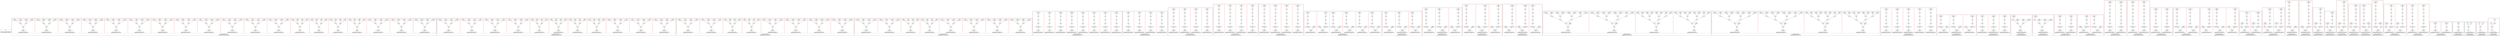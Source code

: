 strict digraph {
rankdir=BT
subgraph {
Stats [shape=plaintext]
cluster=true
label="Total loads executed: 4636245852\nTotal stores executed: 3984042872"
}
subgraph {
subgraph {
"0_0_578" [label="FAdd"]
"0_0_575" [label="Load\n38400256"]
"0_0_578" -> "0_0_575"
"0_0_577" [label="Load\n38400256"]
"0_0_578" -> "0_0_577"
{
rank=min
"0_0_593" [label="Store\n38400256"]
}
"0_0_592" [label="FAdd"]
"0_0_593" -> "0_0_592"
"0_0_561" [label="FAdd"]
"0_0_560" [label="Load\n38400256"]
"0_0_561" -> "0_0_560"
"0_0_592" -> "0_0_561"
"0_0_558" [label="Load\n38400256"]
"0_0_561" -> "0_0_558"
"0_0_592" -> "0_0_578"
cluster=true
label="Dynamic executions: 38400256\nCaptured memory operations: 2.2%"
}
subgraph {
"0_1_933" [label="FAdd"]
"0_1_930" [label="Load\n38400512"]
"0_1_933" -> "0_1_930"
"0_1_917" [label="FAdd"]
"0_1_914" [label="Load\n38400512"]
"0_1_917" -> "0_1_914"
"0_1_947" [label="FAdd"]
"0_1_947" -> "0_1_917"
{
rank=min
"0_1_948" [label="Store\n38400512"]
}
"0_1_948" -> "0_1_947"
"0_1_916" [label="Load\n38400512"]
"0_1_917" -> "0_1_916"
"0_1_947" -> "0_1_933"
"0_1_932" [label="Load\n38400512"]
"0_1_933" -> "0_1_932"
cluster=true
label="Dynamic executions: 38400512\nCaptured memory operations: 2.2%"
color=red
}
subgraph {
"0_2_926" [label="FAdd"]
"0_2_920" [label="Load\n38400512"]
"0_2_926" -> "0_2_920"
"0_2_944" [label="FAdd"]
"0_2_943" [label="Load\n38400512"]
"0_2_944" -> "0_2_943"
"0_2_925" [label="Load\n38400512"]
"0_2_926" -> "0_2_925"
"0_2_938" [label="Load\n38400512"]
"0_2_944" -> "0_2_938"
"0_2_949" [label="FAdd"]
"0_2_949" -> "0_2_944"
"0_2_949" -> "0_2_926"
{
rank=min
"0_2_950" [label="Store\n38400512"]
}
"0_2_950" -> "0_2_949"
cluster=true
label="Dynamic executions: 38400512\nCaptured memory operations: 2.2%"
color=red
}
subgraph {
"0_3_1007" [label="FAdd"]
"0_3_1004" [label="Load\n300003"]
"0_3_1007" -> "0_3_1004"
"0_3_1015" [label="FAdd"]
"0_3_1015" -> "0_3_1007"
"0_3_995" [label="FAdd"]
"0_3_994" [label="Load\n300003"]
"0_3_995" -> "0_3_994"
"0_3_1015" -> "0_3_995"
{
rank=min
"0_3_1016" [label="Store\n300003"]
}
"0_3_1016" -> "0_3_1015"
"0_3_1006" [label="Load\n300003"]
"0_3_1007" -> "0_3_1006"
"0_3_992" [label="Load\n300003"]
"0_3_995" -> "0_3_992"
cluster=true
label="Dynamic executions: 300003\nCaptured memory operations: 0.0%"
color=red
}
subgraph {
"0_4_1012" [label="FAdd"]
"0_4_1011" [label="Load\n300003"]
"0_4_1012" -> "0_4_1011"
"0_4_1000" [label="FAdd"]
"0_4_999" [label="Load\n300003"]
"0_4_1000" -> "0_4_999"
{
rank=min
"0_4_1018" [label="Store\n300003"]
}
"0_4_1017" [label="FAdd"]
"0_4_1018" -> "0_4_1017"
"0_4_1009" [label="Load\n300003"]
"0_4_1012" -> "0_4_1009"
"0_4_1017" -> "0_4_1000"
"0_4_997" [label="Load\n300003"]
"0_4_1000" -> "0_4_997"
"0_4_1017" -> "0_4_1012"
cluster=true
label="Dynamic executions: 300003\nCaptured memory operations: 0.0%"
color=red
}
subgraph {
"0_5_1057" [label="FAdd"]
"0_5_1049" [label="FAdd"]
"0_5_1057" -> "0_5_1049"
"0_5_1037" [label="FAdd"]
"0_5_1036" [label="Load\n300003"]
"0_5_1037" -> "0_5_1036"
"0_5_1046" [label="Load\n300003"]
"0_5_1049" -> "0_5_1046"
"0_5_1034" [label="Load\n300003"]
"0_5_1037" -> "0_5_1034"
"0_5_1048" [label="Load\n300003"]
"0_5_1049" -> "0_5_1048"
{
rank=min
"0_5_1058" [label="Store\n300003"]
}
"0_5_1058" -> "0_5_1057"
"0_5_1057" -> "0_5_1037"
cluster=true
label="Dynamic executions: 300003\nCaptured memory operations: 0.0%"
color=red
}
subgraph {
"0_6_1059" [label="FAdd"]
"0_6_1042" [label="FAdd"]
"0_6_1059" -> "0_6_1042"
"0_6_1039" [label="Load\n300003"]
"0_6_1042" -> "0_6_1039"
"0_6_1041" [label="Load\n300003"]
"0_6_1042" -> "0_6_1041"
"0_6_1054" [label="FAdd"]
"0_6_1051" [label="Load\n300003"]
"0_6_1054" -> "0_6_1051"
{
rank=min
"0_6_1060" [label="Store\n300003"]
}
"0_6_1060" -> "0_6_1059"
"0_6_1053" [label="Load\n300003"]
"0_6_1054" -> "0_6_1053"
"0_6_1059" -> "0_6_1054"
cluster=true
label="Dynamic executions: 300003\nCaptured memory operations: 0.0%"
color=red
}
subgraph {
"0_7_1109" [label="FAdd"]
"0_7_1108" [label="Load\n38100381"]
"0_7_1109" -> "0_7_1108"
"0_7_1105" [label="Load\n38100381"]
"0_7_1109" -> "0_7_1105"
"0_7_1125" [label="FAdd"]
"0_7_1121" [label="Load\n38100381"]
"0_7_1125" -> "0_7_1121"
"0_7_1135" [label="FAdd"]
"0_7_1135" -> "0_7_1109"
{
rank=min
"0_7_1136" [label="Store\n38100381"]
}
"0_7_1136" -> "0_7_1135"
"0_7_1124" [label="Load\n38100381"]
"0_7_1125" -> "0_7_1124"
"0_7_1135" -> "0_7_1125"
cluster=true
label="Dynamic executions: 38100381\nCaptured memory operations: 2.2%"
color=red
}
subgraph {
"0_8_1137" [label="FAdd"]
"0_8_1132" [label="FAdd"]
"0_8_1137" -> "0_8_1132"
"0_8_1128" [label="Load\n38100381"]
"0_8_1132" -> "0_8_1128"
"0_8_1116" [label="FAdd"]
"0_8_1112" [label="Load\n38100381"]
"0_8_1116" -> "0_8_1112"
"0_8_1115" [label="Load\n38100381"]
"0_8_1116" -> "0_8_1115"
{
rank=min
"0_8_1138" [label="Store\n38100381"]
}
"0_8_1138" -> "0_8_1137"
"0_8_1137" -> "0_8_1116"
"0_8_1131" [label="Load\n38100381"]
"0_8_1132" -> "0_8_1131"
cluster=true
label="Dynamic executions: 38100381\nCaptured memory operations: 2.2%"
color=red
}
subgraph {
"0_9_1198" [label="FAdd"]
"0_9_1194" [label="Load\n38100381"]
"0_9_1198" -> "0_9_1194"
"0_9_1182" [label="FAdd"]
"0_9_1178" [label="Load\n38100381"]
"0_9_1182" -> "0_9_1178"
"0_9_1181" [label="Load\n38100381"]
"0_9_1182" -> "0_9_1181"
"0_9_1208" [label="FAdd"]
"0_9_1208" -> "0_9_1182"
{
rank=min
"0_9_1209" [label="Store\n38100381"]
}
"0_9_1209" -> "0_9_1208"
"0_9_1197" [label="Load\n38100381"]
"0_9_1198" -> "0_9_1197"
"0_9_1208" -> "0_9_1198"
cluster=true
label="Dynamic executions: 38100381\nCaptured memory operations: 2.2%"
color=red
}
subgraph {
"0_10_1210" [label="FAdd"]
"0_10_1205" [label="FAdd"]
"0_10_1210" -> "0_10_1205"
"0_10_1189" [label="FAdd"]
"0_10_1185" [label="Load\n38100381"]
"0_10_1189" -> "0_10_1185"
"0_10_1188" [label="Load\n38100381"]
"0_10_1189" -> "0_10_1188"
"0_10_1210" -> "0_10_1189"
{
rank=min
"0_10_1211" [label="Store\n38100381"]
}
"0_10_1211" -> "0_10_1210"
"0_10_1204" [label="Load\n38100381"]
"0_10_1205" -> "0_10_1204"
"0_10_1201" [label="Load\n38100381"]
"0_10_1205" -> "0_10_1201"
cluster=true
label="Dynamic executions: 38100381\nCaptured memory operations: 2.2%"
color=red
}
subgraph {
"0_11_1282" [label="FAdd"]
"0_11_1272" [label="FAdd"]
"0_11_1282" -> "0_11_1272"
{
rank=min
"0_11_1283" [label="Store\n25200252"]
}
"0_11_1283" -> "0_11_1282"
"0_11_1271" [label="Load\n25200252"]
"0_11_1272" -> "0_11_1271"
"0_11_1258" [label="FAdd"]
"0_11_1282" -> "0_11_1258"
"0_11_1255" [label="Load\n25200252"]
"0_11_1258" -> "0_11_1255"
"0_11_1257" [label="Load\n25200252"]
"0_11_1258" -> "0_11_1257"
"0_11_1269" [label="Load\n25200252"]
"0_11_1272" -> "0_11_1269"
cluster=true
label="Dynamic executions: 25200252\nCaptured memory operations: 1.4%"
color=red
}
subgraph {
"0_12_1279" [label="FAdd"]
"0_12_1278" [label="Load\n25200252"]
"0_12_1279" -> "0_12_1278"
"0_12_1265" [label="FAdd"]
"0_12_1264" [label="Load\n25200252"]
"0_12_1265" -> "0_12_1264"
"0_12_1284" [label="FAdd"]
"0_12_1284" -> "0_12_1265"
{
rank=min
"0_12_1285" [label="Store\n25200252"]
}
"0_12_1285" -> "0_12_1284"
"0_12_1261" [label="Load\n25200252"]
"0_12_1265" -> "0_12_1261"
"0_12_1275" [label="Load\n25200252"]
"0_12_1279" -> "0_12_1275"
"0_12_1284" -> "0_12_1279"
cluster=true
label="Dynamic executions: 25200252\nCaptured memory operations: 1.4%"
color=red
}
subgraph {
"0_13_1320" [label="FAdd"]
"0_13_1317" [label="Load\n25200252"]
"0_13_1320" -> "0_13_1317"
"0_13_1344" [label="FAdd"]
"0_13_1344" -> "0_13_1320"
"0_13_1319" [label="Load\n25200252"]
"0_13_1320" -> "0_13_1319"
"0_13_1334" [label="FAdd"]
"0_13_1331" [label="Load\n25200252"]
"0_13_1334" -> "0_13_1331"
{
rank=min
"0_13_1345" [label="Store\n25200252"]
}
"0_13_1345" -> "0_13_1344"
"0_13_1333" [label="Load\n25200252"]
"0_13_1334" -> "0_13_1333"
"0_13_1344" -> "0_13_1334"
cluster=true
label="Dynamic executions: 25200252\nCaptured memory operations: 1.4%"
color=red
}
subgraph {
{
rank=min
"0_14_1347" [label="Store\n25200252"]
}
"0_14_1346" [label="FAdd"]
"0_14_1347" -> "0_14_1346"
"0_14_1327" [label="FAdd"]
"0_14_1326" [label="Load\n25200252"]
"0_14_1327" -> "0_14_1326"
"0_14_1341" [label="FAdd"]
"0_14_1337" [label="Load\n25200252"]
"0_14_1341" -> "0_14_1337"
"0_14_1346" -> "0_14_1341"
"0_14_1323" [label="Load\n25200252"]
"0_14_1327" -> "0_14_1323"
"0_14_1340" [label="Load\n25200252"]
"0_14_1341" -> "0_14_1340"
"0_14_1346" -> "0_14_1327"
cluster=true
label="Dynamic executions: 25200252\nCaptured memory operations: 1.4%"
color=red
}
subgraph {
{
rank=min
"0_15_1448" [label="Store\n90000900"]
}
"0_15_1447" [label="FAdd"]
"0_15_1448" -> "0_15_1447"
"0_15_1437" [label="FAdd"]
"0_15_1434" [label="Load\n90000900"]
"0_15_1437" -> "0_15_1434"
"0_15_1436" [label="Load\n90000900"]
"0_15_1437" -> "0_15_1436"
"0_15_1447" -> "0_15_1437"
"0_15_1423" [label="FAdd"]
"0_15_1447" -> "0_15_1423"
"0_15_1422" [label="Load\n90000900"]
"0_15_1423" -> "0_15_1422"
"0_15_1420" [label="Load\n90000900"]
"0_15_1423" -> "0_15_1420"
cluster=true
label="Dynamic executions: 90000900\nCaptured memory operations: 5.2%"
color=red
}
subgraph {
"0_16_1430" [label="FAdd"]
"0_16_1426" [label="Load\n90000900"]
"0_16_1430" -> "0_16_1426"
"0_16_1444" [label="FAdd"]
"0_16_1440" [label="Load\n90000900"]
"0_16_1444" -> "0_16_1440"
"0_16_1449" [label="FAdd"]
"0_16_1449" -> "0_16_1430"
"0_16_1443" [label="Load\n90000900"]
"0_16_1444" -> "0_16_1443"
"0_16_1429" [label="Load\n90000900"]
"0_16_1430" -> "0_16_1429"
{
rank=min
"0_16_1450" [label="Store\n90000900"]
}
"0_16_1450" -> "0_16_1449"
"0_16_1449" -> "0_16_1444"
cluster=true
label="Dynamic executions: 90000900\nCaptured memory operations: 5.2%"
color=red
}
subgraph {
"0_17_1530" [label="FAdd"]
"0_17_1504" [label="FAdd"]
"0_17_1530" -> "0_17_1504"
"0_17_1520" [label="FAdd"]
"0_17_1517" [label="Load\n90000900"]
"0_17_1520" -> "0_17_1517"
"0_17_1503" [label="Load\n90000900"]
"0_17_1504" -> "0_17_1503"
{
rank=min
"0_17_1531" [label="Store\n90000900"]
}
"0_17_1531" -> "0_17_1530"
"0_17_1530" -> "0_17_1520"
"0_17_1501" [label="Load\n90000900"]
"0_17_1504" -> "0_17_1501"
"0_17_1519" [label="Load\n90000900"]
"0_17_1520" -> "0_17_1519"
cluster=true
label="Dynamic executions: 90000900\nCaptured memory operations: 5.2%"
color=red
}
subgraph {
"0_18_1532" [label="FAdd"]
"0_18_1527" [label="FAdd"]
"0_18_1532" -> "0_18_1527"
"0_18_1513" [label="FAdd"]
"0_18_1532" -> "0_18_1513"
"0_18_1526" [label="Load\n90000900"]
"0_18_1527" -> "0_18_1526"
"0_18_1509" [label="Load\n90000900"]
"0_18_1513" -> "0_18_1509"
"0_18_1512" [label="Load\n90000900"]
"0_18_1513" -> "0_18_1512"
"0_18_1523" [label="Load\n90000900"]
"0_18_1527" -> "0_18_1523"
{
rank=min
"0_18_1533" [label="Store\n90000900"]
}
"0_18_1533" -> "0_18_1532"
cluster=true
label="Dynamic executions: 90000900\nCaptured memory operations: 5.2%"
color=red
}
cluster=true
label="Static occurrences: 19\nDynamic executions: 729607424\nCaptured memory operations: 42.3%"
}
subgraph {
subgraph {
"1_0_578" [label="FAdd"]
"1_0_575" [label="Load\n38400256"]
"1_0_578" -> "1_0_575"
"1_0_596" [label="FSub"]
"1_0_561" [label="FAdd"]
"1_0_596" -> "1_0_561"
{
rank=min
"1_0_597" [label="Store\n38400256"]
}
"1_0_597" -> "1_0_596"
"1_0_596" -> "1_0_578"
"1_0_577" [label="Load\n38400256"]
"1_0_578" -> "1_0_577"
"1_0_560" [label="Load\n38400256"]
"1_0_561" -> "1_0_560"
"1_0_558" [label="Load\n38400256"]
"1_0_561" -> "1_0_558"
cluster=true
label="Dynamic executions: 38400256\nCaptured memory operations: 2.2%"
color=red
}
subgraph {
"1_1_951" [label="FSub"]
"1_1_933" [label="FAdd"]
"1_1_951" -> "1_1_933"
"1_1_930" [label="Load\n38400512"]
"1_1_933" -> "1_1_930"
{
rank=min
"1_1_952" [label="Store\n38400512"]
}
"1_1_952" -> "1_1_951"
"1_1_917" [label="FAdd"]
"1_1_914" [label="Load\n38400512"]
"1_1_917" -> "1_1_914"
"1_1_932" [label="Load\n38400512"]
"1_1_933" -> "1_1_932"
"1_1_916" [label="Load\n38400512"]
"1_1_917" -> "1_1_916"
"1_1_951" -> "1_1_917"
cluster=true
label="Dynamic executions: 38400512\nCaptured memory operations: 2.2%"
color=red
}
subgraph {
"1_2_926" [label="FAdd"]
"1_2_920" [label="Load\n38400512"]
"1_2_926" -> "1_2_920"
"1_2_944" [label="FAdd"]
"1_2_943" [label="Load\n38400512"]
"1_2_944" -> "1_2_943"
"1_2_953" [label="FSub"]
"1_2_953" -> "1_2_944"
"1_2_953" -> "1_2_926"
"1_2_925" [label="Load\n38400512"]
"1_2_926" -> "1_2_925"
"1_2_938" [label="Load\n38400512"]
"1_2_944" -> "1_2_938"
{
rank=min
"1_2_954" [label="Store\n38400512"]
}
"1_2_954" -> "1_2_953"
cluster=true
label="Dynamic executions: 38400512\nCaptured memory operations: 2.2%"
color=red
}
subgraph {
"1_3_1007" [label="FAdd"]
"1_3_1004" [label="Load\n300003"]
"1_3_1007" -> "1_3_1004"
"1_3_995" [label="FAdd"]
"1_3_994" [label="Load\n300003"]
"1_3_995" -> "1_3_994"
"1_3_1019" [label="FSub"]
"1_3_1019" -> "1_3_1007"
{
rank=min
"1_3_1020" [label="Store\n300003"]
}
"1_3_1020" -> "1_3_1019"
"1_3_1019" -> "1_3_995"
"1_3_1006" [label="Load\n300003"]
"1_3_1007" -> "1_3_1006"
"1_3_992" [label="Load\n300003"]
"1_3_995" -> "1_3_992"
cluster=true
label="Dynamic executions: 300003\nCaptured memory operations: 0.0%"
color=red
}
subgraph {
"1_4_1021" [label="FSub"]
"1_4_1000" [label="FAdd"]
"1_4_1021" -> "1_4_1000"
{
rank=min
"1_4_1022" [label="Store\n300003"]
}
"1_4_1022" -> "1_4_1021"
"1_4_1012" [label="FAdd"]
"1_4_1011" [label="Load\n300003"]
"1_4_1012" -> "1_4_1011"
"1_4_999" [label="Load\n300003"]
"1_4_1000" -> "1_4_999"
"1_4_1021" -> "1_4_1012"
"1_4_1009" [label="Load\n300003"]
"1_4_1012" -> "1_4_1009"
"1_4_997" [label="Load\n300003"]
"1_4_1000" -> "1_4_997"
cluster=true
label="Dynamic executions: 300003\nCaptured memory operations: 0.0%"
color=red
}
subgraph {
"1_5_1042" [label="FAdd"]
"1_5_1039" [label="Load\n300003"]
"1_5_1042" -> "1_5_1039"
"1_5_1054" [label="FAdd"]
"1_5_1051" [label="Load\n300003"]
"1_5_1054" -> "1_5_1051"
{
rank=min
"1_5_1062" [label="Store\n300003"]
}
"1_5_1061" [label="FSub"]
"1_5_1062" -> "1_5_1061"
"1_5_1041" [label="Load\n300003"]
"1_5_1042" -> "1_5_1041"
"1_5_1061" -> "1_5_1042"
"1_5_1053" [label="Load\n300003"]
"1_5_1054" -> "1_5_1053"
"1_5_1061" -> "1_5_1054"
cluster=true
label="Dynamic executions: 300003\nCaptured memory operations: 0.0%"
color=red
}
subgraph {
"1_6_1037" [label="FAdd"]
"1_6_1036" [label="Load\n300003"]
"1_6_1037" -> "1_6_1036"
"1_6_1049" [label="FAdd"]
"1_6_1046" [label="Load\n300003"]
"1_6_1049" -> "1_6_1046"
"1_6_1034" [label="Load\n300003"]
"1_6_1037" -> "1_6_1034"
"1_6_1048" [label="Load\n300003"]
"1_6_1049" -> "1_6_1048"
{
rank=min
"1_6_1064" [label="Store\n300003"]
}
"1_6_1063" [label="FSub"]
"1_6_1064" -> "1_6_1063"
"1_6_1063" -> "1_6_1049"
"1_6_1063" -> "1_6_1037"
cluster=true
label="Dynamic executions: 300003\nCaptured memory operations: 0.0%"
color=red
}
subgraph {
"1_7_1272" [label="FAdd"]
"1_7_1271" [label="Load\n25200252"]
"1_7_1272" -> "1_7_1271"
{
rank=min
"1_7_1287" [label="Store\n25200252"]
}
"1_7_1286" [label="FSub"]
"1_7_1287" -> "1_7_1286"
"1_7_1286" -> "1_7_1272"
"1_7_1258" [label="FAdd"]
"1_7_1255" [label="Load\n25200252"]
"1_7_1258" -> "1_7_1255"
"1_7_1257" [label="Load\n25200252"]
"1_7_1258" -> "1_7_1257"
"1_7_1286" -> "1_7_1258"
"1_7_1269" [label="Load\n25200252"]
"1_7_1272" -> "1_7_1269"
cluster=true
label="Dynamic executions: 25200252\nCaptured memory operations: 1.4%"
color=red
}
subgraph {
"1_8_1288" [label="FSub"]
"1_8_1279" [label="FAdd"]
"1_8_1288" -> "1_8_1279"
"1_8_1278" [label="Load\n25200252"]
"1_8_1279" -> "1_8_1278"
"1_8_1265" [label="FAdd"]
"1_8_1288" -> "1_8_1265"
"1_8_1264" [label="Load\n25200252"]
"1_8_1265" -> "1_8_1264"
{
rank=min
"1_8_1289" [label="Store\n25200252"]
}
"1_8_1289" -> "1_8_1288"
"1_8_1261" [label="Load\n25200252"]
"1_8_1265" -> "1_8_1261"
"1_8_1275" [label="Load\n25200252"]
"1_8_1279" -> "1_8_1275"
cluster=true
label="Dynamic executions: 25200252\nCaptured memory operations: 1.4%"
color=red
}
subgraph {
{
rank=min
"1_9_1349" [label="Store\n25200252"]
}
"1_9_1348" [label="FSub"]
"1_9_1349" -> "1_9_1348"
"1_9_1341" [label="FAdd"]
"1_9_1337" [label="Load\n25200252"]
"1_9_1341" -> "1_9_1337"
"1_9_1348" -> "1_9_1341"
"1_9_1327" [label="FAdd"]
"1_9_1326" [label="Load\n25200252"]
"1_9_1327" -> "1_9_1326"
"1_9_1348" -> "1_9_1327"
"1_9_1340" [label="Load\n25200252"]
"1_9_1341" -> "1_9_1340"
"1_9_1323" [label="Load\n25200252"]
"1_9_1327" -> "1_9_1323"
cluster=true
label="Dynamic executions: 25200252\nCaptured memory operations: 1.4%"
color=red
}
subgraph {
"1_10_1320" [label="FAdd"]
"1_10_1317" [label="Load\n25200252"]
"1_10_1320" -> "1_10_1317"
"1_10_1350" [label="FSub"]
"1_10_1334" [label="FAdd"]
"1_10_1350" -> "1_10_1334"
"1_10_1319" [label="Load\n25200252"]
"1_10_1320" -> "1_10_1319"
{
rank=min
"1_10_1351" [label="Store\n25200252"]
}
"1_10_1351" -> "1_10_1350"
"1_10_1331" [label="Load\n25200252"]
"1_10_1334" -> "1_10_1331"
"1_10_1333" [label="Load\n25200252"]
"1_10_1334" -> "1_10_1333"
"1_10_1350" -> "1_10_1320"
cluster=true
label="Dynamic executions: 25200252\nCaptured memory operations: 1.4%"
color=red
}
cluster=true
label="Static occurrences: 11\nDynamic executions: 217202300\nCaptured memory operations: 12.5%"
}
subgraph {
subgraph {
"2_0_600" [label="FSub"]
"2_0_591" [label="FSub"]
"2_0_600" -> "2_0_591"
"2_0_583" [label="Load\n38400256"]
"2_0_591" -> "2_0_583"
{
rank=min
"2_0_601" [label="Store\n38400256"]
}
"2_0_601" -> "2_0_600"
"2_0_572" [label="FSub"]
"2_0_560" [label="Load\n38400256"]
"2_0_572" -> "2_0_560"
"2_0_588" [label="Load\n38400256"]
"2_0_591" -> "2_0_588"
"2_0_558" [label="Load\n38400256"]
"2_0_572" -> "2_0_558"
"2_0_600" -> "2_0_572"
cluster=true
label="Dynamic executions: 38400256\nCaptured memory operations: 2.2%"
color=red
}
subgraph {
"2_1_602" [label="FSub"]
"2_1_590" [label="FSub"]
"2_1_602" -> "2_1_590"
{
rank=min
"2_1_603" [label="Store\n38400256"]
}
"2_1_603" -> "2_1_602"
"2_1_573" [label="FSub"]
"2_1_602" -> "2_1_573"
"2_1_564" [label="Load\n38400256"]
"2_1_573" -> "2_1_564"
"2_1_577" [label="Load\n38400256"]
"2_1_590" -> "2_1_577"
"2_1_570" [label="Load\n38400256"]
"2_1_573" -> "2_1_570"
"2_1_575" [label="Load\n38400256"]
"2_1_590" -> "2_1_575"
cluster=true
label="Dynamic executions: 38400256\nCaptured memory operations: 2.2%"
color=red
}
subgraph {
"2_2_927" [label="FSub"]
"2_2_914" [label="Load\n38400512"]
"2_2_927" -> "2_2_914"
"2_2_955" [label="FSub"]
"2_2_955" -> "2_2_927"
"2_2_946" [label="FSub"]
"2_2_955" -> "2_2_946"
{
rank=min
"2_2_956" [label="Store\n38400512"]
}
"2_2_956" -> "2_2_955"
"2_2_943" [label="Load\n38400512"]
"2_2_946" -> "2_2_943"
"2_2_938" [label="Load\n38400512"]
"2_2_946" -> "2_2_938"
"2_2_916" [label="Load\n38400512"]
"2_2_927" -> "2_2_916"
cluster=true
label="Dynamic executions: 38400512\nCaptured memory operations: 2.2%"
color=red
}
subgraph {
"2_3_961" [label="FSub"]
"2_3_945" [label="FSub"]
"2_3_961" -> "2_3_945"
"2_3_932" [label="Load\n38400512"]
"2_3_945" -> "2_3_932"
{
rank=min
"2_3_962" [label="Store\n38400512"]
}
"2_3_962" -> "2_3_961"
"2_3_928" [label="FSub"]
"2_3_920" [label="Load\n38400512"]
"2_3_928" -> "2_3_920"
"2_3_925" [label="Load\n38400512"]
"2_3_928" -> "2_3_925"
"2_3_930" [label="Load\n38400512"]
"2_3_945" -> "2_3_930"
"2_3_961" -> "2_3_928"
cluster=true
label="Dynamic executions: 38400512\nCaptured memory operations: 2.2%"
color=red
}
subgraph {
"2_4_1023" [label="FSub"]
"2_4_1001" [label="FSub"]
"2_4_1023" -> "2_4_1001"
"2_4_992" [label="Load\n300003"]
"2_4_1001" -> "2_4_992"
{
rank=min
"2_4_1024" [label="Store\n300003"]
}
"2_4_1024" -> "2_4_1023"
"2_4_1014" [label="FSub"]
"2_4_1011" [label="Load\n300003"]
"2_4_1014" -> "2_4_1011"
"2_4_1023" -> "2_4_1014"
"2_4_1009" [label="Load\n300003"]
"2_4_1014" -> "2_4_1009"
"2_4_994" [label="Load\n300003"]
"2_4_1001" -> "2_4_994"
cluster=true
label="Dynamic executions: 300003\nCaptured memory operations: 0.0%"
color=red
}
subgraph {
"2_5_1013" [label="FSub"]
"2_5_1006" [label="Load\n300003"]
"2_5_1013" -> "2_5_1006"
"2_5_1029" [label="FSub"]
"2_5_1029" -> "2_5_1013"
{
rank=min
"2_5_1030" [label="Store\n300003"]
}
"2_5_1030" -> "2_5_1029"
"2_5_1002" [label="FSub"]
"2_5_997" [label="Load\n300003"]
"2_5_1002" -> "2_5_997"
"2_5_1029" -> "2_5_1002"
"2_5_1004" [label="Load\n300003"]
"2_5_1013" -> "2_5_1004"
"2_5_999" [label="Load\n300003"]
"2_5_1002" -> "2_5_999"
cluster=true
label="Dynamic executions: 300003\nCaptured memory operations: 0.0%"
color=red
}
subgraph {
{
rank=min
"2_6_1291" [label="Store\n25200252"]
}
"2_6_1290" [label="FSub"]
"2_6_1291" -> "2_6_1290"
"2_6_1266" [label="FSub"]
"2_6_1257" [label="Load\n25200252"]
"2_6_1266" -> "2_6_1257"
"2_6_1290" -> "2_6_1266"
"2_6_1255" [label="Load\n25200252"]
"2_6_1266" -> "2_6_1255"
"2_6_1281" [label="FSub"]
"2_6_1290" -> "2_6_1281"
"2_6_1278" [label="Load\n25200252"]
"2_6_1281" -> "2_6_1278"
"2_6_1275" [label="Load\n25200252"]
"2_6_1281" -> "2_6_1275"
cluster=true
label="Dynamic executions: 25200252\nCaptured memory operations: 1.4%"
color=red
}
subgraph {
"2_7_1280" [label="FSub"]
"2_7_1271" [label="Load\n25200252"]
"2_7_1280" -> "2_7_1271"
{
rank=min
"2_7_1297" [label="Store\n25200252"]
}
"2_7_1296" [label="FSub"]
"2_7_1297" -> "2_7_1296"
"2_7_1267" [label="FSub"]
"2_7_1264" [label="Load\n25200252"]
"2_7_1267" -> "2_7_1264"
"2_7_1296" -> "2_7_1280"
"2_7_1261" [label="Load\n25200252"]
"2_7_1267" -> "2_7_1261"
"2_7_1269" [label="Load\n25200252"]
"2_7_1280" -> "2_7_1269"
"2_7_1296" -> "2_7_1267"
cluster=true
label="Dynamic executions: 25200252\nCaptured memory operations: 1.4%"
color=red
}
cluster=true
label="Static occurrences: 8\nDynamic executions: 204602046\nCaptured memory operations: 11.8%"
}
subgraph {
subgraph {
"3_0_604" [label="FAdd"]
"3_0_591" [label="FSub"]
"3_0_604" -> "3_0_591"
"3_0_572" [label="FSub"]
"3_0_604" -> "3_0_572"
"3_0_583" [label="Load\n38400256"]
"3_0_591" -> "3_0_583"
{
rank=min
"3_0_605" [label="Store\n38400256"]
}
"3_0_605" -> "3_0_604"
"3_0_560" [label="Load\n38400256"]
"3_0_572" -> "3_0_560"
"3_0_588" [label="Load\n38400256"]
"3_0_591" -> "3_0_588"
"3_0_558" [label="Load\n38400256"]
"3_0_572" -> "3_0_558"
cluster=true
label="Dynamic executions: 38400256\nCaptured memory operations: 2.2%"
color=red
}
subgraph {
"3_1_606" [label="FAdd"]
"3_1_573" [label="FSub"]
"3_1_606" -> "3_1_573"
{
rank=min
"3_1_607" [label="Store\n38400256"]
}
"3_1_607" -> "3_1_606"
"3_1_564" [label="Load\n38400256"]
"3_1_573" -> "3_1_564"
"3_1_590" [label="FSub"]
"3_1_606" -> "3_1_590"
"3_1_577" [label="Load\n38400256"]
"3_1_590" -> "3_1_577"
"3_1_570" [label="Load\n38400256"]
"3_1_573" -> "3_1_570"
"3_1_575" [label="Load\n38400256"]
"3_1_590" -> "3_1_575"
cluster=true
label="Dynamic executions: 38400256\nCaptured memory operations: 2.2%"
color=red
}
subgraph {
{
rank=min
"3_2_958" [label="Store\n38400512"]
}
"3_2_957" [label="FAdd"]
"3_2_958" -> "3_2_957"
"3_2_945" [label="FSub"]
"3_2_932" [label="Load\n38400512"]
"3_2_945" -> "3_2_932"
"3_2_928" [label="FSub"]
"3_2_920" [label="Load\n38400512"]
"3_2_928" -> "3_2_920"
"3_2_925" [label="Load\n38400512"]
"3_2_928" -> "3_2_925"
"3_2_930" [label="Load\n38400512"]
"3_2_945" -> "3_2_930"
"3_2_957" -> "3_2_945"
"3_2_957" -> "3_2_928"
cluster=true
label="Dynamic executions: 38400512\nCaptured memory operations: 2.2%"
color=red
}
subgraph {
"3_3_927" [label="FSub"]
"3_3_914" [label="Load\n38400512"]
"3_3_927" -> "3_3_914"
{
rank=min
"3_3_960" [label="Store\n38400512"]
}
"3_3_959" [label="FAdd"]
"3_3_960" -> "3_3_959"
"3_3_946" [label="FSub"]
"3_3_959" -> "3_3_946"
"3_3_959" -> "3_3_927"
"3_3_943" [label="Load\n38400512"]
"3_3_946" -> "3_3_943"
"3_3_938" [label="Load\n38400512"]
"3_3_946" -> "3_3_938"
"3_3_916" [label="Load\n38400512"]
"3_3_927" -> "3_3_916"
cluster=true
label="Dynamic executions: 38400512\nCaptured memory operations: 2.2%"
color=red
}
subgraph {
"3_4_1013" [label="FSub"]
"3_4_1006" [label="Load\n300003"]
"3_4_1013" -> "3_4_1006"
"3_4_1025" [label="FAdd"]
"3_4_1025" -> "3_4_1013"
"3_4_1002" [label="FSub"]
"3_4_997" [label="Load\n300003"]
"3_4_1002" -> "3_4_997"
"3_4_1025" -> "3_4_1002"
"3_4_1004" [label="Load\n300003"]
"3_4_1013" -> "3_4_1004"
"3_4_999" [label="Load\n300003"]
"3_4_1002" -> "3_4_999"
{
rank=min
"3_4_1026" [label="Store\n300003"]
}
"3_4_1026" -> "3_4_1025"
cluster=true
label="Dynamic executions: 300003\nCaptured memory operations: 0.0%"
color=red
}
subgraph {
"3_5_1027" [label="FAdd"]
"3_5_1014" [label="FSub"]
"3_5_1027" -> "3_5_1014"
"3_5_1001" [label="FSub"]
"3_5_992" [label="Load\n300003"]
"3_5_1001" -> "3_5_992"
{
rank=min
"3_5_1028" [label="Store\n300003"]
}
"3_5_1028" -> "3_5_1027"
"3_5_1011" [label="Load\n300003"]
"3_5_1014" -> "3_5_1011"
"3_5_1027" -> "3_5_1001"
"3_5_1009" [label="Load\n300003"]
"3_5_1014" -> "3_5_1009"
"3_5_994" [label="Load\n300003"]
"3_5_1001" -> "3_5_994"
cluster=true
label="Dynamic executions: 300003\nCaptured memory operations: 0.0%"
color=red
}
subgraph {
"3_6_1280" [label="FSub"]
"3_6_1271" [label="Load\n25200252"]
"3_6_1280" -> "3_6_1271"
"3_6_1292" [label="FAdd"]
"3_6_1292" -> "3_6_1280"
"3_6_1267" [label="FSub"]
"3_6_1264" [label="Load\n25200252"]
"3_6_1267" -> "3_6_1264"
"3_6_1261" [label="Load\n25200252"]
"3_6_1267" -> "3_6_1261"
{
rank=min
"3_6_1293" [label="Store\n25200252"]
}
"3_6_1293" -> "3_6_1292"
"3_6_1292" -> "3_6_1267"
"3_6_1269" [label="Load\n25200252"]
"3_6_1280" -> "3_6_1269"
cluster=true
label="Dynamic executions: 25200252\nCaptured memory operations: 1.4%"
color=red
}
subgraph {
"3_7_1294" [label="FAdd"]
"3_7_1281" [label="FSub"]
"3_7_1294" -> "3_7_1281"
"3_7_1266" [label="FSub"]
"3_7_1294" -> "3_7_1266"
{
rank=min
"3_7_1295" [label="Store\n25200252"]
}
"3_7_1295" -> "3_7_1294"
"3_7_1257" [label="Load\n25200252"]
"3_7_1266" -> "3_7_1257"
"3_7_1255" [label="Load\n25200252"]
"3_7_1266" -> "3_7_1255"
"3_7_1278" [label="Load\n25200252"]
"3_7_1281" -> "3_7_1278"
"3_7_1275" [label="Load\n25200252"]
"3_7_1281" -> "3_7_1275"
cluster=true
label="Dynamic executions: 25200252\nCaptured memory operations: 1.4%"
color=red
}
cluster=true
label="Static occurrences: 8\nDynamic executions: 204602046\nCaptured memory operations: 11.8%"
}
subgraph {
subgraph {
"4_0_323" [label="Add"]
"4_0_322" [label="Load\n18000120"]
"4_0_323" -> "4_0_322"
"4_0_335" [label="GetElementPtr"]
"4_0_334" [label="SExt"]
"4_0_335" -> "4_0_334"
"4_0_333" [label="Add"]
"4_0_334" -> "4_0_333"
"4_0_333" -> "4_0_323"
{
rank=min
"4_0_336" [label="Load\n18000120"]
}
"4_0_336" -> "4_0_335"
cluster=true
label="Dynamic executions: 18000120\nCaptured memory operations: 0.4%"
}
subgraph {
"4_1_323" [label="Add"]
"4_1_322" [label="Load\n18000120"]
"4_1_323" -> "4_1_322"
"4_1_350" [label="SExt"]
"4_1_343" [label="Add"]
"4_1_350" -> "4_1_343"
"4_1_351" [label="GetElementPtr"]
"4_1_351" -> "4_1_350"
"4_1_343" -> "4_1_323"
{
rank=min
"4_1_352" [label="Load\n18000120"]
}
"4_1_352" -> "4_1_351"
cluster=true
label="Dynamic executions: 18000120\nCaptured memory operations: 0.4%"
color=red
}
subgraph {
"4_2_409" [label="Add"]
"4_2_406" [label="Load\n2400016"]
"4_2_409" -> "4_2_406"
"4_2_411" [label="SExt"]
"4_2_410" [label="Add"]
"4_2_411" -> "4_2_410"
{
rank=min
"4_2_413" [label="Load\n2400016"]
}
"4_2_412" [label="GetElementPtr"]
"4_2_413" -> "4_2_412"
"4_2_412" -> "4_2_411"
"4_2_410" -> "4_2_409"
cluster=true
label="Dynamic executions: 2400016\nCaptured memory operations: 0.0%"
color=red
}
subgraph {
"4_3_409" [label="Add"]
"4_3_406" [label="Load\n2400016"]
"4_3_409" -> "4_3_406"
"4_3_416" [label="Add"]
"4_3_416" -> "4_3_409"
"4_3_418" [label="SExt"]
"4_3_418" -> "4_3_416"
{
rank=min
"4_3_420" [label="Load\n2400016"]
}
"4_3_419" [label="GetElementPtr"]
"4_3_420" -> "4_3_419"
"4_3_419" -> "4_3_418"
cluster=true
label="Dynamic executions: 2400016\nCaptured memory operations: 0.0%"
color=red
}
subgraph {
"4_8_727" [label="Add"]
"4_8_726" [label="Load\n18000268"]
"4_8_727" -> "4_8_726"
{
rank=min
"4_8_739" [label="Load\n18000268"]
}
"4_8_738" [label="GetElementPtr"]
"4_8_739" -> "4_8_738"
"4_8_736" [label="Add"]
"4_8_736" -> "4_8_727"
"4_8_737" [label="SExt"]
"4_8_738" -> "4_8_737"
"4_8_737" -> "4_8_736"
cluster=true
label="Dynamic executions: 18000268\nCaptured memory operations: 0.4%"
color=red
}
subgraph {
"4_9_752" [label="GetElementPtr"]
"4_9_751" [label="SExt"]
"4_9_752" -> "4_9_751"
"4_9_727" [label="Add"]
"4_9_726" [label="Load\n18000268"]
"4_9_727" -> "4_9_726"
"4_9_745" [label="Add"]
"4_9_751" -> "4_9_745"
{
rank=min
"4_9_753" [label="Load\n18000268"]
}
"4_9_753" -> "4_9_752"
"4_9_745" -> "4_9_727"
cluster=true
label="Dynamic executions: 18000268\nCaptured memory operations: 0.4%"
color=red
}
subgraph {
"4_10_806" [label="Add"]
"4_10_805" [label="Load\n2400040"]
"4_10_806" -> "4_10_805"
{
rank=min
"4_10_814" [label="Load\n2400040"]
}
"4_10_813" [label="GetElementPtr"]
"4_10_814" -> "4_10_813"
"4_10_812" [label="SExt"]
"4_10_811" [label="Add"]
"4_10_812" -> "4_10_811"
"4_10_811" -> "4_10_806"
"4_10_813" -> "4_10_812"
cluster=true
label="Dynamic executions: 2400040\nCaptured memory operations: 0.0%"
color=red
}
subgraph {
"4_11_807" [label="Add"]
"4_11_806" [label="Add"]
"4_11_807" -> "4_11_806"
"4_11_815" [label="SExt"]
"4_11_815" -> "4_11_807"
"4_11_805" [label="Load\n2400040"]
"4_11_806" -> "4_11_805"
{
rank=min
"4_11_817" [label="Load\n2400040"]
}
"4_11_816" [label="GetElementPtr"]
"4_11_817" -> "4_11_816"
"4_11_816" -> "4_11_815"
cluster=true
label="Dynamic executions: 2400040\nCaptured memory operations: 0.0%"
color=red
}
cluster=true
label="Static occurrences: 14\nDynamic executions: 81600888\nCaptured memory operations: 1.8%"
}
subgraph {
subgraph {
"5_0_326" [label="Add"]
"5_0_320" [label="Add"]
"5_0_326" -> "5_0_320"
"5_0_314" [label="SExt"]
"5_0_313" [label="Load\n2250015"]
"5_0_314" -> "5_0_313"
"5_0_327" [label="GetElementPtr"]
"5_0_327" -> "5_0_326"
"5_0_320" -> "5_0_314"
{
rank=min
"5_0_328" [label="Load\n18000120"]
}
"5_0_328" -> "5_0_327"
cluster=true
label="Dynamic executions: 18000120\nCaptured memory operations: 0.2%"
color=red
}
subgraph {
{
rank=min
"5_1_345" [label="Load\n18000120"]
}
"5_1_344" [label="GetElementPtr"]
"5_1_345" -> "5_1_344"
"5_1_314" [label="SExt"]
"5_1_313" [label="Load\n2250015"]
"5_1_314" -> "5_1_313"
"5_1_320" [label="Add"]
"5_1_320" -> "5_1_314"
"5_1_342" [label="Add"]
"5_1_344" -> "5_1_342"
"5_1_342" -> "5_1_320"
cluster=true
label="Dynamic executions: 18000120\nCaptured memory operations: 0.2%"
color=red
}
subgraph {
"5_4_724" [label="Add"]
"5_4_718" [label="SExt"]
"5_4_724" -> "5_4_718"
{
rank=min
"5_4_732" [label="Load\n18000268"]
}
"5_4_731" [label="GetElementPtr"]
"5_4_732" -> "5_4_731"
"5_4_730" [label="Add"]
"5_4_730" -> "5_4_724"
"5_4_717" [label="Load\n2250037"]
"5_4_718" -> "5_4_717"
"5_4_731" -> "5_4_730"
cluster=true
label="Dynamic executions: 18000268\nCaptured memory operations: 0.2%"
color=red
}
subgraph {
"5_5_724" [label="Add"]
"5_5_718" [label="SExt"]
"5_5_724" -> "5_5_718"
"5_5_744" [label="Add"]
"5_5_744" -> "5_5_724"
{
rank=min
"5_5_747" [label="Load\n18000268"]
}
"5_5_746" [label="GetElementPtr"]
"5_5_747" -> "5_5_746"
"5_5_717" [label="Load\n2250037"]
"5_5_718" -> "5_5_717"
"5_5_746" -> "5_5_744"
cluster=true
label="Dynamic executions: 18000268\nCaptured memory operations: 0.2%"
color=red
}
cluster=true
label="Static occurrences: 8\nDynamic executions: 72000776\nCaptured memory operations: 0.9%"
}
subgraph {
subgraph {
{
rank=min
"6_0_348" [label="Load\n18000120"]
}
"6_0_347" [label="GetElementPtr"]
"6_0_348" -> "6_0_347"
"6_0_346" [label="Add"]
"6_0_342" [label="Add"]
"6_0_346" -> "6_0_342"
"6_0_314" [label="SExt"]
"6_0_313" [label="Load\n2250015"]
"6_0_314" -> "6_0_313"
"6_0_347" -> "6_0_346"
"6_0_320" [label="Add"]
"6_0_320" -> "6_0_314"
"6_0_342" -> "6_0_320"
cluster=true
label="Dynamic executions: 18000120\nCaptured memory operations: 0.2%"
color=red
}
subgraph {
"6_1_314" [label="SExt"]
"6_1_313" [label="Load\n2250015"]
"6_1_314" -> "6_1_313"
"6_1_320" [label="Add"]
"6_1_320" -> "6_1_314"
"6_1_362" [label="Add"]
"6_1_342" [label="Add"]
"6_1_362" -> "6_1_342"
"6_1_342" -> "6_1_320"
"6_1_364" [label="GetElementPtr"]
"6_1_364" -> "6_1_362"
{
rank=min
"6_1_365" [label="Load\n18000120"]
}
"6_1_365" -> "6_1_364"
cluster=true
label="Dynamic executions: 18000120\nCaptured memory operations: 0.2%"
color=red
}
subgraph {
"6_3_724" [label="Add"]
"6_3_718" [label="SExt"]
"6_3_724" -> "6_3_718"
{
rank=min
"6_3_750" [label="Load\n18000268"]
}
"6_3_749" [label="GetElementPtr"]
"6_3_750" -> "6_3_749"
"6_3_748" [label="Add"]
"6_3_749" -> "6_3_748"
"6_3_744" [label="Add"]
"6_3_744" -> "6_3_724"
"6_3_748" -> "6_3_744"
"6_3_717" [label="Load\n2250037"]
"6_3_718" -> "6_3_717"
cluster=true
label="Dynamic executions: 18000268\nCaptured memory operations: 0.2%"
color=red
}
subgraph {
"6_4_724" [label="Add"]
"6_4_718" [label="SExt"]
"6_4_724" -> "6_4_718"
"6_4_744" [label="Add"]
"6_4_744" -> "6_4_724"
"6_4_717" [label="Load\n2250037"]
"6_4_718" -> "6_4_717"
"6_4_762" [label="Add"]
"6_4_762" -> "6_4_744"
"6_4_764" [label="GetElementPtr"]
"6_4_764" -> "6_4_762"
{
rank=min
"6_4_765" [label="Load\n18000268"]
}
"6_4_765" -> "6_4_764"
cluster=true
label="Dynamic executions: 18000268\nCaptured memory operations: 0.2%"
color=red
}
cluster=true
label="Static occurrences: 6\nDynamic executions: 72000776\nCaptured memory operations: 0.9%"
}
subgraph {
subgraph {
"7_0_366" [label="Add"]
"7_0_362" [label="Add"]
"7_0_366" -> "7_0_362"
"7_0_314" [label="SExt"]
"7_0_313" [label="Load\n2250015"]
"7_0_314" -> "7_0_313"
"7_0_367" [label="GetElementPtr"]
"7_0_367" -> "7_0_366"
"7_0_320" [label="Add"]
"7_0_320" -> "7_0_314"
"7_0_342" [label="Add"]
"7_0_362" -> "7_0_342"
"7_0_342" -> "7_0_320"
{
rank=min
"7_0_368" [label="Load\n18000120"]
}
"7_0_368" -> "7_0_367"
cluster=true
label="Dynamic executions: 18000120\nCaptured memory operations: 0.2%"
color=red
}
subgraph {
"7_1_314" [label="SExt"]
"7_1_313" [label="Load\n2250015"]
"7_1_314" -> "7_1_313"
"7_1_320" [label="Add"]
"7_1_320" -> "7_1_314"
"7_1_362" [label="Add"]
"7_1_342" [label="Add"]
"7_1_362" -> "7_1_342"
"7_1_342" -> "7_1_320"
{
rank=min
"7_1_385" [label="Load\n18000120"]
}
"7_1_384" [label="GetElementPtr"]
"7_1_385" -> "7_1_384"
"7_1_382" [label="Add"]
"7_1_382" -> "7_1_362"
"7_1_384" -> "7_1_382"
cluster=true
label="Dynamic executions: 18000120\nCaptured memory operations: 0.2%"
color=red
}
subgraph {
"7_2_724" [label="Add"]
"7_2_718" [label="SExt"]
"7_2_724" -> "7_2_718"
"7_2_766" [label="Add"]
"7_2_762" [label="Add"]
"7_2_766" -> "7_2_762"
"7_2_767" [label="GetElementPtr"]
"7_2_767" -> "7_2_766"
{
rank=min
"7_2_768" [label="Load\n18000268"]
}
"7_2_768" -> "7_2_767"
"7_2_744" [label="Add"]
"7_2_744" -> "7_2_724"
"7_2_717" [label="Load\n2250037"]
"7_2_718" -> "7_2_717"
"7_2_762" -> "7_2_744"
cluster=true
label="Dynamic executions: 18000268\nCaptured memory operations: 0.2%"
color=red
}
subgraph {
"7_3_724" [label="Add"]
"7_3_718" [label="SExt"]
"7_3_724" -> "7_3_718"
"7_3_782" [label="GetElementPtr"]
"7_3_780" [label="Add"]
"7_3_782" -> "7_3_780"
"7_3_744" [label="Add"]
"7_3_744" -> "7_3_724"
"7_3_717" [label="Load\n2250037"]
"7_3_718" -> "7_3_717"
"7_3_762" [label="Add"]
"7_3_762" -> "7_3_744"
{
rank=min
"7_3_783" [label="Load\n18000268"]
}
"7_3_783" -> "7_3_782"
"7_3_780" -> "7_3_762"
cluster=true
label="Dynamic executions: 18000268\nCaptured memory operations: 0.2%"
color=red
}
cluster=true
label="Static occurrences: 4\nDynamic executions: 72000776\nCaptured memory operations: 0.9%"
}
subgraph {
subgraph {
"8_0_375" [label="GetElementPtr"]
"8_0_374" [label="SExt"]
"8_0_375" -> "8_0_374"
"8_0_373" [label="Add"]
"8_0_374" -> "8_0_373"
"8_0_323" [label="Add"]
"8_0_322" [label="Load\n18000120"]
"8_0_323" -> "8_0_322"
{
rank=min
"8_0_376" [label="Load\n18000120"]
}
"8_0_376" -> "8_0_375"
"8_0_363" [label="Sub"]
"8_0_373" -> "8_0_363"
"8_0_343" [label="Add"]
"8_0_343" -> "8_0_323"
"8_0_363" -> "8_0_343"
cluster=true
label="Dynamic executions: 18000120\nCaptured memory operations: 0.4%"
color=red
}
subgraph {
"8_1_383" [label="Add"]
"8_1_363" [label="Sub"]
"8_1_383" -> "8_1_363"
"8_1_390" [label="SExt"]
"8_1_390" -> "8_1_383"
"8_1_323" [label="Add"]
"8_1_322" [label="Load\n18000120"]
"8_1_323" -> "8_1_322"
"8_1_391" [label="GetElementPtr"]
"8_1_391" -> "8_1_390"
{
rank=min
"8_1_392" [label="Load\n18000120"]
}
"8_1_392" -> "8_1_391"
"8_1_343" [label="Add"]
"8_1_343" -> "8_1_323"
"8_1_363" -> "8_1_343"
cluster=true
label="Dynamic executions: 18000120\nCaptured memory operations: 0.4%"
color=red
}
subgraph {
{
rank=min
"8_2_775" [label="Load\n18000268"]
}
"8_2_774" [label="GetElementPtr"]
"8_2_775" -> "8_2_774"
"8_2_773" [label="SExt"]
"8_2_774" -> "8_2_773"
"8_2_727" [label="Add"]
"8_2_726" [label="Load\n18000268"]
"8_2_727" -> "8_2_726"
"8_2_772" [label="Add"]
"8_2_773" -> "8_2_772"
"8_2_763" [label="Sub"]
"8_2_745" [label="Add"]
"8_2_763" -> "8_2_745"
"8_2_772" -> "8_2_763"
"8_2_745" -> "8_2_727"
cluster=true
label="Dynamic executions: 18000268\nCaptured memory operations: 0.4%"
color=red
}
subgraph {
{
rank=min
"8_3_789" [label="Load\n18000268"]
}
"8_3_788" [label="GetElementPtr"]
"8_3_789" -> "8_3_788"
"8_3_787" [label="SExt"]
"8_3_781" [label="Add"]
"8_3_787" -> "8_3_781"
"8_3_727" [label="Add"]
"8_3_726" [label="Load\n18000268"]
"8_3_727" -> "8_3_726"
"8_3_763" [label="Sub"]
"8_3_781" -> "8_3_763"
"8_3_745" [label="Add"]
"8_3_763" -> "8_3_745"
"8_3_788" -> "8_3_787"
"8_3_745" -> "8_3_727"
cluster=true
label="Dynamic executions: 18000268\nCaptured memory operations: 0.4%"
color=red
}
cluster=true
label="Static occurrences: 4\nDynamic executions: 72000776\nCaptured memory operations: 1.6%"
}
subgraph {
subgraph {
{
rank=min
"9_0_360" [label="Store\n18000120"]
}
"9_0_351" [label="GetElementPtr"]
"9_0_360" -> "9_0_351"
"9_0_350" [label="SExt"]
"9_0_343" [label="Add"]
"9_0_350" -> "9_0_343"
"9_0_345" [label="Load\n18000120"]
"9_0_360" -> "9_0_345"
"9_0_323" [label="Add"]
"9_0_322" [label="Load\n18000120"]
"9_0_323" -> "9_0_322"
"9_0_351" -> "9_0_350"
"9_0_343" -> "9_0_323"
cluster=true
label="Dynamic executions: 18000120\nCaptured memory operations: 0.6%"
color=red
}
subgraph {
"9_1_409" [label="Add"]
"9_1_406" [label="Load\n2400016"]
"9_1_409" -> "9_1_406"
{
rank=min
"9_1_434" [label="Store\n2400016"]
}
"9_1_419" [label="GetElementPtr"]
"9_1_434" -> "9_1_419"
"9_1_416" [label="Add"]
"9_1_416" -> "9_1_409"
"9_1_418" [label="SExt"]
"9_1_418" -> "9_1_416"
"9_1_428" [label="Load\n2400016"]
"9_1_434" -> "9_1_428"
"9_1_419" -> "9_1_418"
cluster=true
label="Dynamic executions: 2400016\nCaptured memory operations: 0.0%"
color=red
}
subgraph {
"9_3_727" [label="Add"]
"9_3_726" [label="Load\n18000268"]
"9_3_727" -> "9_3_726"
{
rank=min
"9_3_743" [label="Store\n18000268"]
}
"9_3_738" [label="GetElementPtr"]
"9_3_743" -> "9_3_738"
"9_3_736" [label="Add"]
"9_3_736" -> "9_3_727"
"9_3_732" [label="Load\n18000268"]
"9_3_743" -> "9_3_732"
"9_3_737" [label="SExt"]
"9_3_738" -> "9_3_737"
"9_3_737" -> "9_3_736"
cluster=true
label="Dynamic executions: 18000268\nCaptured memory operations: 0.6%"
color=red
}
subgraph {
{
rank=min
"9_4_760" [label="Store\n18000268"]
}
"9_4_752" [label="GetElementPtr"]
"9_4_760" -> "9_4_752"
"9_4_751" [label="SExt"]
"9_4_752" -> "9_4_751"
"9_4_727" [label="Add"]
"9_4_726" [label="Load\n18000268"]
"9_4_727" -> "9_4_726"
"9_4_745" [label="Add"]
"9_4_751" -> "9_4_745"
"9_4_747" [label="Load\n18000268"]
"9_4_760" -> "9_4_747"
"9_4_745" -> "9_4_727"
cluster=true
label="Dynamic executions: 18000268\nCaptured memory operations: 0.6%"
color=red
}
subgraph {
{
rank=min
"9_5_823" [label="Store\n2400040"]
}
"9_5_821" [label="Load\n2400040"]
"9_5_823" -> "9_5_821"
"9_5_806" [label="Add"]
"9_5_805" [label="Load\n2400040"]
"9_5_806" -> "9_5_805"
"9_5_812" [label="SExt"]
"9_5_811" [label="Add"]
"9_5_812" -> "9_5_811"
"9_5_811" -> "9_5_806"
"9_5_813" [label="GetElementPtr"]
"9_5_813" -> "9_5_812"
"9_5_823" -> "9_5_813"
cluster=true
label="Dynamic executions: 2400040\nCaptured memory operations: 0.0%"
color=red
}
subgraph {
"9_6_807" [label="Add"]
"9_6_806" [label="Add"]
"9_6_807" -> "9_6_806"
"9_6_815" [label="SExt"]
"9_6_815" -> "9_6_807"
"9_6_805" [label="Load\n2400040"]
"9_6_806" -> "9_6_805"
"9_6_816" [label="GetElementPtr"]
"9_6_816" -> "9_6_815"
{
rank=min
"9_6_824" [label="Store\n2400040"]
}
"9_6_824" -> "9_6_816"
"9_6_810" [label="Load\n2400040"]
"9_6_824" -> "9_6_810"
cluster=true
label="Dynamic executions: 2400040\nCaptured memory operations: 0.0%"
color=red
}
cluster=true
label="Static occurrences: 9\nDynamic executions: 61200752\nCaptured memory operations: 2.1%"
}
subgraph {
subgraph {
"10_0_344" [label="GetElementPtr"]
"10_0_342" [label="Add"]
"10_0_344" -> "10_0_342"
{
rank=min
"10_0_358" [label="Store\n18000120"]
}
"10_0_358" -> "10_0_344"
"10_0_314" [label="SExt"]
"10_0_313" [label="Load\n2250015"]
"10_0_314" -> "10_0_313"
"10_0_320" [label="Add"]
"10_0_320" -> "10_0_314"
"10_0_352" [label="Load\n18000120"]
"10_0_358" -> "10_0_352"
"10_0_342" -> "10_0_320"
cluster=true
label="Dynamic executions: 18000120\nCaptured memory operations: 0.4%"
color=red
}
subgraph {
"10_2_724" [label="Add"]
"10_2_718" [label="SExt"]
"10_2_724" -> "10_2_718"
{
rank=min
"10_2_741" [label="Store\n18000268"]
}
"10_2_731" [label="GetElementPtr"]
"10_2_741" -> "10_2_731"
"10_2_739" [label="Load\n18000268"]
"10_2_741" -> "10_2_739"
"10_2_730" [label="Add"]
"10_2_730" -> "10_2_724"
"10_2_717" [label="Load\n2250037"]
"10_2_718" -> "10_2_717"
"10_2_731" -> "10_2_730"
cluster=true
label="Dynamic executions: 18000268\nCaptured memory operations: 0.4%"
color=red
}
subgraph {
"10_3_724" [label="Add"]
"10_3_718" [label="SExt"]
"10_3_724" -> "10_3_718"
"10_3_744" [label="Add"]
"10_3_744" -> "10_3_724"
{
rank=min
"10_3_758" [label="Store\n18000268"]
}
"10_3_746" [label="GetElementPtr"]
"10_3_758" -> "10_3_746"
"10_3_717" [label="Load\n2250037"]
"10_3_718" -> "10_3_717"
"10_3_753" [label="Load\n18000268"]
"10_3_758" -> "10_3_753"
"10_3_746" -> "10_3_744"
cluster=true
label="Dynamic executions: 18000268\nCaptured memory operations: 0.4%"
color=red
}
cluster=true
label="Static occurrences: 6\nDynamic executions: 54000656\nCaptured memory operations: 1.3%"
}
subgraph {
subgraph {
"11_0_314" [label="SExt"]
"11_0_313" [label="Load\n2250015"]
"11_0_314" -> "11_0_313"
"11_0_320" [label="Add"]
"11_0_320" -> "11_0_314"
{
rank=min
"11_0_378" [label="Store\n18000120"]
}
"11_0_372" [label="Load\n18000120"]
"11_0_378" -> "11_0_372"
"11_0_342" [label="Add"]
"11_0_342" -> "11_0_320"
"11_0_362" [label="Add"]
"11_0_362" -> "11_0_342"
"11_0_364" [label="GetElementPtr"]
"11_0_364" -> "11_0_362"
"11_0_378" -> "11_0_364"
cluster=true
label="Dynamic executions: 18000120\nCaptured memory operations: 0.4%"
color=red
}
subgraph {
"11_1_724" [label="Add"]
"11_1_718" [label="SExt"]
"11_1_724" -> "11_1_718"
"11_1_749" [label="GetElementPtr"]
"11_1_748" [label="Add"]
"11_1_749" -> "11_1_748"
"11_1_744" [label="Add"]
"11_1_744" -> "11_1_724"
"11_1_748" -> "11_1_744"
{
rank=min
"11_1_759" [label="Store\n18000268"]
}
"11_1_759" -> "11_1_749"
"11_1_717" [label="Load\n2250037"]
"11_1_718" -> "11_1_717"
"11_1_757" [label="Load\n18000268"]
"11_1_759" -> "11_1_757"
cluster=true
label="Dynamic executions: 18000268\nCaptured memory operations: 0.4%"
color=red
}
subgraph {
"11_2_724" [label="Add"]
"11_2_718" [label="SExt"]
"11_2_724" -> "11_2_718"
{
rank=min
"11_2_776" [label="Store\n18000268"]
}
"11_2_764" [label="GetElementPtr"]
"11_2_776" -> "11_2_764"
"11_2_744" [label="Add"]
"11_2_744" -> "11_2_724"
"11_2_717" [label="Load\n2250037"]
"11_2_718" -> "11_2_717"
"11_2_762" [label="Add"]
"11_2_762" -> "11_2_744"
"11_2_764" -> "11_2_762"
"11_2_771" [label="Load\n18000268"]
"11_2_776" -> "11_2_771"
cluster=true
label="Dynamic executions: 18000268\nCaptured memory operations: 0.4%"
color=red
}
cluster=true
label="Static occurrences: 4\nDynamic executions: 54000656\nCaptured memory operations: 1.3%"
}
subgraph {
subgraph {
{
rank=min
"12_0_398" [label="Store\n18000120"]
}
"12_0_392" [label="Load\n18000120"]
"12_0_398" -> "12_0_392"
"12_0_314" [label="SExt"]
"12_0_313" [label="Load\n2250015"]
"12_0_314" -> "12_0_313"
"12_0_320" [label="Add"]
"12_0_320" -> "12_0_314"
"12_0_362" [label="Add"]
"12_0_342" [label="Add"]
"12_0_362" -> "12_0_342"
"12_0_342" -> "12_0_320"
"12_0_384" [label="GetElementPtr"]
"12_0_398" -> "12_0_384"
"12_0_382" [label="Add"]
"12_0_382" -> "12_0_362"
"12_0_384" -> "12_0_382"
cluster=true
label="Dynamic executions: 18000120\nCaptured memory operations: 0.4%"
color=red
}
subgraph {
"12_1_724" [label="Add"]
"12_1_718" [label="SExt"]
"12_1_724" -> "12_1_718"
{
rank=min
"12_1_777" [label="Store\n18000268"]
}
"12_1_775" [label="Load\n18000268"]
"12_1_777" -> "12_1_775"
"12_1_766" [label="Add"]
"12_1_762" [label="Add"]
"12_1_766" -> "12_1_762"
"12_1_767" [label="GetElementPtr"]
"12_1_767" -> "12_1_766"
"12_1_744" [label="Add"]
"12_1_744" -> "12_1_724"
"12_1_777" -> "12_1_767"
"12_1_717" [label="Load\n2250037"]
"12_1_718" -> "12_1_717"
"12_1_762" -> "12_1_744"
cluster=true
label="Dynamic executions: 18000268\nCaptured memory operations: 0.4%"
color=red
}
subgraph {
"12_2_724" [label="Add"]
"12_2_718" [label="SExt"]
"12_2_724" -> "12_2_718"
"12_2_782" [label="GetElementPtr"]
"12_2_780" [label="Add"]
"12_2_782" -> "12_2_780"
"12_2_744" [label="Add"]
"12_2_744" -> "12_2_724"
{
rank=min
"12_2_794" [label="Store\n18000268"]
}
"12_2_789" [label="Load\n18000268"]
"12_2_794" -> "12_2_789"
"12_2_717" [label="Load\n2250037"]
"12_2_718" -> "12_2_717"
"12_2_762" [label="Add"]
"12_2_762" -> "12_2_744"
"12_2_794" -> "12_2_782"
"12_2_780" -> "12_2_762"
cluster=true
label="Dynamic executions: 18000268\nCaptured memory operations: 0.4%"
color=red
}
cluster=true
label="Static occurrences: 3\nDynamic executions: 54000656\nCaptured memory operations: 1.3%"
}
subgraph {
subgraph {
"13_0_383" [label="Add"]
"13_0_363" [label="Sub"]
"13_0_383" -> "13_0_363"
{
rank=min
"13_0_400" [label="Store\n18000120"]
}
"13_0_391" [label="GetElementPtr"]
"13_0_400" -> "13_0_391"
"13_0_385" [label="Load\n18000120"]
"13_0_400" -> "13_0_385"
"13_0_323" [label="Add"]
"13_0_322" [label="Load\n18000120"]
"13_0_323" -> "13_0_322"
"13_0_390" [label="SExt"]
"13_0_390" -> "13_0_383"
"13_0_391" -> "13_0_390"
"13_0_343" [label="Add"]
"13_0_343" -> "13_0_323"
"13_0_363" -> "13_0_343"
cluster=true
label="Dynamic executions: 18000120\nCaptured memory operations: 0.6%"
color=red
}
subgraph {
{
rank=min
"13_1_779" [label="Store\n18000268"]
}
"13_1_768" [label="Load\n18000268"]
"13_1_779" -> "13_1_768"
"13_1_727" [label="Add"]
"13_1_726" [label="Load\n18000268"]
"13_1_727" -> "13_1_726"
"13_1_774" [label="GetElementPtr"]
"13_1_773" [label="SExt"]
"13_1_774" -> "13_1_773"
"13_1_772" [label="Add"]
"13_1_773" -> "13_1_772"
"13_1_763" [label="Sub"]
"13_1_745" [label="Add"]
"13_1_763" -> "13_1_745"
"13_1_779" -> "13_1_774"
"13_1_772" -> "13_1_763"
"13_1_745" -> "13_1_727"
cluster=true
label="Dynamic executions: 18000268\nCaptured memory operations: 0.6%"
color=red
}
subgraph {
"13_2_787" [label="SExt"]
"13_2_781" [label="Add"]
"13_2_787" -> "13_2_781"
{
rank=min
"13_2_796" [label="Store\n18000268"]
}
"13_2_783" [label="Load\n18000268"]
"13_2_796" -> "13_2_783"
"13_2_727" [label="Add"]
"13_2_726" [label="Load\n18000268"]
"13_2_727" -> "13_2_726"
"13_2_763" [label="Sub"]
"13_2_781" -> "13_2_763"
"13_2_745" [label="Add"]
"13_2_763" -> "13_2_745"
"13_2_788" [label="GetElementPtr"]
"13_2_796" -> "13_2_788"
"13_2_788" -> "13_2_787"
"13_2_745" -> "13_2_727"
cluster=true
label="Dynamic executions: 18000268\nCaptured memory operations: 0.6%"
color=red
}
cluster=true
label="Static occurrences: 3\nDynamic executions: 54000656\nCaptured memory operations: 1.8%"
}
subgraph {
subgraph {
"14_0_1065" [label="FSub"]
"14_0_1056" [label="FSub"]
"14_0_1065" -> "14_0_1056"
"14_0_1067" [label="FSub"]
"14_0_1067" -> "14_0_1065"
"14_0_1044" [label="FSub"]
"14_0_1039" [label="Load\n300003"]
"14_0_1044" -> "14_0_1039"
"14_0_1055" [label="FSub"]
"14_0_1048" [label="Load\n300003"]
"14_0_1055" -> "14_0_1048"
"14_0_1051" [label="Load\n300003"]
"14_0_1056" -> "14_0_1051"
"14_0_1053" [label="Load\n300003"]
"14_0_1056" -> "14_0_1053"
"14_0_1068" [label="FMul"]
"14_0_1032" [label="Load\n300003"]
"14_0_1068" -> "14_0_1032"
"14_0_1043" [label="FSub"]
"14_0_1036" [label="Load\n300003"]
"14_0_1043" -> "14_0_1036"
"14_0_1065" -> "14_0_1043"
{
rank=min
"14_0_1069" [label="Store\n300003"]
}
"14_0_1069" -> "14_0_1068"
"14_0_1066" [label="FAdd"]
"14_0_1066" -> "14_0_1044"
"14_0_1067" -> "14_0_1066"
"14_0_1041" [label="Load\n300003"]
"14_0_1044" -> "14_0_1041"
"14_0_1034" [label="Load\n300003"]
"14_0_1043" -> "14_0_1034"
"14_0_1068" -> "14_0_1067"
"14_0_1066" -> "14_0_1055"
"14_0_1046" [label="Load\n300003"]
"14_0_1055" -> "14_0_1046"
cluster=true
label="Dynamic executions: 300003\nCaptured memory operations: 0.0%"
color=red
}
subgraph {
"14_1_1075" [label="FSub"]
"14_1_1074" [label="FSub"]
"14_1_1075" -> "14_1_1074"
"14_1_1073" [label="FAdd"]
"14_1_1075" -> "14_1_1073"
"14_1_1056" [label="FSub"]
"14_1_1073" -> "14_1_1056"
{
rank=min
"14_1_1077" [label="Store\n300003"]
}
"14_1_1076" [label="FMul"]
"14_1_1077" -> "14_1_1076"
"14_1_1044" [label="FSub"]
"14_1_1039" [label="Load\n300003"]
"14_1_1044" -> "14_1_1039"
"14_1_1055" [label="FSub"]
"14_1_1048" [label="Load\n300003"]
"14_1_1055" -> "14_1_1048"
"14_1_1043" [label="FSub"]
"14_1_1073" -> "14_1_1043"
"14_1_1051" [label="Load\n300003"]
"14_1_1056" -> "14_1_1051"
"14_1_1053" [label="Load\n300003"]
"14_1_1056" -> "14_1_1053"
"14_1_1036" [label="Load\n300003"]
"14_1_1043" -> "14_1_1036"
"14_1_1074" -> "14_1_1055"
"14_1_1041" [label="Load\n300003"]
"14_1_1044" -> "14_1_1041"
"14_1_1032" [label="Load\n300003"]
"14_1_1076" -> "14_1_1032"
"14_1_1034" [label="Load\n300003"]
"14_1_1043" -> "14_1_1034"
"14_1_1074" -> "14_1_1044"
"14_1_1046" [label="Load\n300003"]
"14_1_1055" -> "14_1_1046"
"14_1_1076" -> "14_1_1075"
cluster=true
label="Dynamic executions: 300003\nCaptured memory operations: 0.0%"
color=red
}
subgraph {
"14_2_1354" [label="FSub"]
"14_2_1352" [label="FSub"]
"14_2_1354" -> "14_2_1352"
"14_2_1343" [label="FSub"]
"14_2_1352" -> "14_2_1343"
"14_2_1328" [label="FSub"]
"14_2_1319" [label="Load\n25200252"]
"14_2_1328" -> "14_2_1319"
"14_2_1353" [label="FAdd"]
"14_2_1342" [label="FSub"]
"14_2_1353" -> "14_2_1342"
"14_2_1355" [label="FMul"]
"14_2_1302" [label="Load\n900009"]
"14_2_1355" -> "14_2_1302"
{
rank=min
"14_2_1356" [label="Store\n25200252"]
}
"14_2_1356" -> "14_2_1355"
"14_2_1337" [label="Load\n25200252"]
"14_2_1343" -> "14_2_1337"
"14_2_1317" [label="Load\n25200252"]
"14_2_1328" -> "14_2_1317"
"14_2_1340" [label="Load\n25200252"]
"14_2_1343" -> "14_2_1340"
"14_2_1354" -> "14_2_1353"
"14_2_1329" [label="FSub"]
"14_2_1323" [label="Load\n25200252"]
"14_2_1329" -> "14_2_1323"
"14_2_1331" [label="Load\n25200252"]
"14_2_1342" -> "14_2_1331"
"14_2_1353" -> "14_2_1329"
"14_2_1333" [label="Load\n25200252"]
"14_2_1342" -> "14_2_1333"
"14_2_1352" -> "14_2_1328"
"14_2_1326" [label="Load\n25200252"]
"14_2_1329" -> "14_2_1326"
"14_2_1355" -> "14_2_1354"
cluster=true
label="Dynamic executions: 25200252\nCaptured memory operations: 2.6%"
color=red
}
subgraph {
"14_3_1362" [label="FSub"]
"14_3_1361" [label="FSub"]
"14_3_1362" -> "14_3_1361"
"14_3_1328" [label="FSub"]
"14_3_1319" [label="Load\n25200252"]
"14_3_1328" -> "14_3_1319"
"14_3_1342" [label="FSub"]
"14_3_1361" -> "14_3_1342"
{
rank=min
"14_3_1364" [label="Store\n25200252"]
}
"14_3_1363" [label="FMul"]
"14_3_1364" -> "14_3_1363"
"14_3_1331" [label="Load\n25200252"]
"14_3_1342" -> "14_3_1331"
"14_3_1333" [label="Load\n25200252"]
"14_3_1342" -> "14_3_1333"
"14_3_1302" [label="Load\n900009"]
"14_3_1363" -> "14_3_1302"
"14_3_1329" [label="FSub"]
"14_3_1323" [label="Load\n25200252"]
"14_3_1329" -> "14_3_1323"
"14_3_1361" -> "14_3_1329"
"14_3_1317" [label="Load\n25200252"]
"14_3_1328" -> "14_3_1317"
"14_3_1360" [label="FAdd"]
"14_3_1362" -> "14_3_1360"
"14_3_1343" [label="FSub"]
"14_3_1337" [label="Load\n25200252"]
"14_3_1343" -> "14_3_1337"
"14_3_1340" [label="Load\n25200252"]
"14_3_1343" -> "14_3_1340"
"14_3_1326" [label="Load\n25200252"]
"14_3_1329" -> "14_3_1326"
"14_3_1360" -> "14_3_1328"
"14_3_1363" -> "14_3_1362"
"14_3_1360" -> "14_3_1343"
cluster=true
label="Dynamic executions: 25200252\nCaptured memory operations: 2.6%"
color=red
}
cluster=true
label="Static occurrences: 4\nDynamic executions: 51000510\nCaptured memory operations: 5.3%"
}
subgraph {
subgraph {
"15_0_1065" [label="FSub"]
"15_0_1056" [label="FSub"]
"15_0_1065" -> "15_0_1056"
{
rank=min
"15_0_1072" [label="Store\n300003"]
}
"15_0_1071" [label="FMul"]
"15_0_1072" -> "15_0_1071"
"15_0_1044" [label="FSub"]
"15_0_1039" [label="Load\n300003"]
"15_0_1044" -> "15_0_1039"
"15_0_1055" [label="FSub"]
"15_0_1048" [label="Load\n300003"]
"15_0_1055" -> "15_0_1048"
"15_0_1051" [label="Load\n300003"]
"15_0_1056" -> "15_0_1051"
"15_0_1053" [label="Load\n300003"]
"15_0_1056" -> "15_0_1053"
"15_0_1070" [label="FAdd"]
"15_0_1071" -> "15_0_1070"
"15_0_1043" [label="FSub"]
"15_0_1065" -> "15_0_1043"
"15_0_1036" [label="Load\n300003"]
"15_0_1043" -> "15_0_1036"
"15_0_1066" [label="FAdd"]
"15_0_1066" -> "15_0_1044"
"15_0_1041" [label="Load\n300003"]
"15_0_1044" -> "15_0_1041"
"15_0_1070" -> "15_0_1066"
"15_0_1032" [label="Load\n300003"]
"15_0_1071" -> "15_0_1032"
"15_0_1066" -> "15_0_1055"
"15_0_1034" [label="Load\n300003"]
"15_0_1043" -> "15_0_1034"
"15_0_1046" [label="Load\n300003"]
"15_0_1055" -> "15_0_1046"
"15_0_1070" -> "15_0_1065"
cluster=true
label="Dynamic executions: 300003\nCaptured memory operations: 0.0%"
color=red
}
subgraph {
"15_1_1073" [label="FAdd"]
"15_1_1056" [label="FSub"]
"15_1_1073" -> "15_1_1056"
"15_1_1044" [label="FSub"]
"15_1_1039" [label="Load\n300003"]
"15_1_1044" -> "15_1_1039"
"15_1_1055" [label="FSub"]
"15_1_1048" [label="Load\n300003"]
"15_1_1055" -> "15_1_1048"
"15_1_1043" [label="FSub"]
"15_1_1073" -> "15_1_1043"
"15_1_1051" [label="Load\n300003"]
"15_1_1056" -> "15_1_1051"
"15_1_1053" [label="Load\n300003"]
"15_1_1056" -> "15_1_1053"
"15_1_1078" [label="FAdd"]
"15_1_1074" [label="FSub"]
"15_1_1078" -> "15_1_1074"
"15_1_1036" [label="Load\n300003"]
"15_1_1043" -> "15_1_1036"
"15_1_1074" -> "15_1_1055"
"15_1_1041" [label="Load\n300003"]
"15_1_1044" -> "15_1_1041"
"15_1_1079" [label="FMul"]
"15_1_1079" -> "15_1_1078"
"15_1_1034" [label="Load\n300003"]
"15_1_1043" -> "15_1_1034"
"15_1_1078" -> "15_1_1073"
{
rank=min
"15_1_1080" [label="Store\n300003"]
}
"15_1_1080" -> "15_1_1079"
"15_1_1046" [label="Load\n300003"]
"15_1_1055" -> "15_1_1046"
"15_1_1074" -> "15_1_1044"
"15_1_1032" [label="Load\n300003"]
"15_1_1079" -> "15_1_1032"
cluster=true
label="Dynamic executions: 300003\nCaptured memory operations: 0.0%"
color=red
}
subgraph {
"15_2_1357" [label="FAdd"]
"15_2_1353" [label="FAdd"]
"15_2_1357" -> "15_2_1353"
"15_2_1352" [label="FSub"]
"15_2_1343" [label="FSub"]
"15_2_1352" -> "15_2_1343"
"15_2_1328" [label="FSub"]
"15_2_1319" [label="Load\n25200252"]
"15_2_1328" -> "15_2_1319"
"15_2_1342" [label="FSub"]
"15_2_1353" -> "15_2_1342"
"15_2_1358" [label="FMul"]
"15_2_1358" -> "15_2_1357"
{
rank=min
"15_2_1359" [label="Store\n25200252"]
}
"15_2_1359" -> "15_2_1358"
"15_2_1331" [label="Load\n25200252"]
"15_2_1342" -> "15_2_1331"
"15_2_1317" [label="Load\n25200252"]
"15_2_1328" -> "15_2_1317"
"15_2_1333" [label="Load\n25200252"]
"15_2_1342" -> "15_2_1333"
"15_2_1357" -> "15_2_1352"
"15_2_1329" [label="FSub"]
"15_2_1323" [label="Load\n25200252"]
"15_2_1329" -> "15_2_1323"
"15_2_1337" [label="Load\n25200252"]
"15_2_1343" -> "15_2_1337"
"15_2_1353" -> "15_2_1329"
"15_2_1340" [label="Load\n25200252"]
"15_2_1343" -> "15_2_1340"
"15_2_1302" [label="Load\n900009"]
"15_2_1358" -> "15_2_1302"
"15_2_1352" -> "15_2_1328"
"15_2_1326" [label="Load\n25200252"]
"15_2_1329" -> "15_2_1326"
cluster=true
label="Dynamic executions: 25200252\nCaptured memory operations: 2.6%"
color=red
}
subgraph {
"15_3_1328" [label="FSub"]
"15_3_1319" [label="Load\n25200252"]
"15_3_1328" -> "15_3_1319"
"15_3_1365" [label="FAdd"]
"15_3_1360" [label="FAdd"]
"15_3_1365" -> "15_3_1360"
"15_3_1361" [label="FSub"]
"15_3_1342" [label="FSub"]
"15_3_1361" -> "15_3_1342"
"15_3_1331" [label="Load\n25200252"]
"15_3_1342" -> "15_3_1331"
"15_3_1329" [label="FSub"]
"15_3_1361" -> "15_3_1329"
"15_3_1333" [label="Load\n25200252"]
"15_3_1342" -> "15_3_1333"
"15_3_1317" [label="Load\n25200252"]
"15_3_1328" -> "15_3_1317"
"15_3_1323" [label="Load\n25200252"]
"15_3_1329" -> "15_3_1323"
"15_3_1343" [label="FSub"]
"15_3_1337" [label="Load\n25200252"]
"15_3_1343" -> "15_3_1337"
"15_3_1340" [label="Load\n25200252"]
"15_3_1343" -> "15_3_1340"
"15_3_1365" -> "15_3_1361"
{
rank=min
"15_3_1367" [label="Store\n25200252"]
}
"15_3_1366" [label="FMul"]
"15_3_1367" -> "15_3_1366"
"15_3_1302" [label="Load\n900009"]
"15_3_1366" -> "15_3_1302"
"15_3_1366" -> "15_3_1365"
"15_3_1326" [label="Load\n25200252"]
"15_3_1329" -> "15_3_1326"
"15_3_1360" -> "15_3_1328"
"15_3_1360" -> "15_3_1343"
cluster=true
label="Dynamic executions: 25200252\nCaptured memory operations: 2.6%"
color=red
}
cluster=true
label="Static occurrences: 4\nDynamic executions: 51000510\nCaptured memory operations: 5.3%"
}
subgraph {
subgraph {
"16_0_323" [label="Add"]
"16_0_322" [label="Load\n18000120"]
"16_0_323" -> "16_0_322"
"16_0_355" [label="GetElementPtr"]
"16_0_354" [label="SExt"]
"16_0_355" -> "16_0_354"
"16_0_353" [label="Add"]
"16_0_343" [label="Add"]
"16_0_353" -> "16_0_343"
"16_0_354" -> "16_0_353"
"16_0_343" -> "16_0_323"
{
rank=min
"16_0_356" [label="Load\n18000120"]
}
"16_0_356" -> "16_0_355"
cluster=true
label="Dynamic executions: 18000120\nCaptured memory operations: 0.4%"
color=red
}
subgraph {
"16_1_409" [label="Add"]
"16_1_406" [label="Load\n2400016"]
"16_1_409" -> "16_1_406"
"16_1_421" [label="Add"]
"16_1_416" [label="Add"]
"16_1_421" -> "16_1_416"
"16_1_416" -> "16_1_409"
"16_1_423" [label="GetElementPtr"]
"16_1_422" [label="SExt"]
"16_1_423" -> "16_1_422"
"16_1_422" -> "16_1_421"
{
rank=min
"16_1_424" [label="Load\n2400016"]
}
"16_1_424" -> "16_1_423"
cluster=true
label="Dynamic executions: 2400016\nCaptured memory operations: 0.0%"
color=red
}
subgraph {
"16_2_409" [label="Add"]
"16_2_406" [label="Load\n2400016"]
"16_2_409" -> "16_2_406"
"16_2_417" [label="Add"]
"16_2_416" [label="Add"]
"16_2_417" -> "16_2_416"
"16_2_416" -> "16_2_409"
"16_2_427" [label="GetElementPtr"]
"16_2_426" [label="SExt"]
"16_2_427" -> "16_2_426"
"16_2_426" -> "16_2_417"
{
rank=min
"16_2_428" [label="Load\n2400016"]
}
"16_2_428" -> "16_2_427"
cluster=true
label="Dynamic executions: 2400016\nCaptured memory operations: 0.0%"
color=red
}
subgraph {
{
rank=min
"16_4_757" [label="Load\n18000268"]
}
"16_4_756" [label="GetElementPtr"]
"16_4_757" -> "16_4_756"
"16_4_755" [label="SExt"]
"16_4_756" -> "16_4_755"
"16_4_727" [label="Add"]
"16_4_726" [label="Load\n18000268"]
"16_4_727" -> "16_4_726"
"16_4_754" [label="Add"]
"16_4_755" -> "16_4_754"
"16_4_745" [label="Add"]
"16_4_754" -> "16_4_745"
"16_4_745" -> "16_4_727"
cluster=true
label="Dynamic executions: 18000268\nCaptured memory operations: 0.4%"
color=red
}
subgraph {
"16_5_807" [label="Add"]
"16_5_806" [label="Add"]
"16_5_807" -> "16_5_806"
"16_5_805" [label="Load\n2400040"]
"16_5_806" -> "16_5_805"
"16_5_819" [label="SExt"]
"16_5_818" [label="Add"]
"16_5_819" -> "16_5_818"
{
rank=min
"16_5_821" [label="Load\n2400040"]
}
"16_5_820" [label="GetElementPtr"]
"16_5_821" -> "16_5_820"
"16_5_818" -> "16_5_807"
"16_5_820" -> "16_5_819"
cluster=true
label="Dynamic executions: 2400040\nCaptured memory operations: 0.0%"
color=red
}
cluster=true
label="Static occurrences: 7\nDynamic executions: 43200460\nCaptured memory operations: 1.0%"
}
subgraph {
subgraph {
"17_0_323" [label="Add"]
"17_0_322" [label="Load\n18000120"]
"17_0_323" -> "17_0_322"
{
rank=min
"17_0_340" [label="Store\n18000120"]
}
"17_0_325" [label="Load\n18000120"]
"17_0_340" -> "17_0_325"
"17_0_330" [label="SExt"]
"17_0_330" -> "17_0_323"
"17_0_331" [label="GetElementPtr"]
"17_0_340" -> "17_0_331"
"17_0_331" -> "17_0_330"
cluster=true
label="Dynamic executions: 18000120\nCaptured memory operations: 0.6%"
color=red
}
subgraph {
"17_2_733" [label="SExt"]
"17_2_727" [label="Add"]
"17_2_733" -> "17_2_727"
"17_2_726" [label="Load\n18000268"]
"17_2_727" -> "17_2_726"
{
rank=min
"17_2_742" [label="Store\n18000268"]
}
"17_2_734" [label="GetElementPtr"]
"17_2_742" -> "17_2_734"
"17_2_729" [label="Load\n18000268"]
"17_2_742" -> "17_2_729"
"17_2_734" -> "17_2_733"
cluster=true
label="Dynamic executions: 18000268\nCaptured memory operations: 0.6%"
color=red
}
subgraph {
"17_3_808" [label="SExt"]
"17_3_806" [label="Add"]
"17_3_808" -> "17_3_806"
{
rank=min
"17_3_822" [label="Store\n2400040"]
}
"17_3_809" [label="GetElementPtr"]
"17_3_822" -> "17_3_809"
"17_3_805" [label="Load\n2400040"]
"17_3_806" -> "17_3_805"
"17_3_809" -> "17_3_808"
"17_3_817" [label="Load\n2400040"]
"17_3_822" -> "17_3_817"
cluster=true
label="Dynamic executions: 2400040\nCaptured memory operations: 0.0%"
color=red
}
cluster=true
label="Static occurrences: 5\nDynamic executions: 38400428\nCaptured memory operations: 1.3%"
}
subgraph {
subgraph {
"18_0_323" [label="Add"]
"18_0_322" [label="Load\n18000120"]
"18_0_323" -> "18_0_322"
"18_0_330" [label="SExt"]
"18_0_330" -> "18_0_323"
"18_0_331" [label="GetElementPtr"]
"18_0_331" -> "18_0_330"
{
rank=min
"18_0_332" [label="Load\n18000120"]
}
"18_0_332" -> "18_0_331"
cluster=true
label="Dynamic executions: 18000120\nCaptured memory operations: 0.4%"
color=red
}
subgraph {
{
rank=min
"18_2_735" [label="Load\n18000268"]
}
"18_2_734" [label="GetElementPtr"]
"18_2_735" -> "18_2_734"
"18_2_733" [label="SExt"]
"18_2_727" [label="Add"]
"18_2_733" -> "18_2_727"
"18_2_726" [label="Load\n18000268"]
"18_2_727" -> "18_2_726"
"18_2_734" -> "18_2_733"
cluster=true
label="Dynamic executions: 18000268\nCaptured memory operations: 0.4%"
color=red
}
subgraph {
"18_3_808" [label="SExt"]
"18_3_806" [label="Add"]
"18_3_808" -> "18_3_806"
"18_3_805" [label="Load\n2400040"]
"18_3_806" -> "18_3_805"
"18_3_809" [label="GetElementPtr"]
"18_3_809" -> "18_3_808"
{
rank=min
"18_3_810" [label="Load\n2400040"]
}
"18_3_810" -> "18_3_809"
cluster=true
label="Dynamic executions: 2400040\nCaptured memory operations: 0.0%"
color=red
}
cluster=true
label="Static occurrences: 5\nDynamic executions: 38400428\nCaptured memory operations: 0.8%"
}
subgraph {
subgraph {
"19_0_571" [label="FSub"]
"19_0_565" [label="FNeg"]
"19_0_571" -> "19_0_565"
{
rank=min
"19_0_595" [label="Store\n38400256"]
}
"19_0_594" [label="FSub"]
"19_0_595" -> "19_0_594"
"19_0_589" [label="FAdd"]
"19_0_583" [label="Load\n38400256"]
"19_0_589" -> "19_0_583"
"19_0_570" [label="Load\n38400256"]
"19_0_571" -> "19_0_570"
"19_0_564" [label="Load\n38400256"]
"19_0_565" -> "19_0_564"
"19_0_594" -> "19_0_589"
"19_0_594" -> "19_0_571"
"19_0_588" [label="Load\n38400256"]
"19_0_589" -> "19_0_588"
cluster=true
label="Dynamic executions: 38400256\nCaptured memory operations: 2.2%"
color=red
}
cluster=true
label="Static occurrences: 1\nDynamic executions: 38400256\nCaptured memory operations: 2.2%"
}
subgraph {
subgraph {
"20_0_598" [label="FAdd"]
"20_0_571" [label="FSub"]
"20_0_598" -> "20_0_571"
"20_0_565" [label="FNeg"]
"20_0_571" -> "20_0_565"
"20_0_589" [label="FAdd"]
"20_0_588" [label="Load\n38400256"]
"20_0_589" -> "20_0_588"
"20_0_583" [label="Load\n38400256"]
"20_0_589" -> "20_0_583"
"20_0_570" [label="Load\n38400256"]
"20_0_571" -> "20_0_570"
"20_0_564" [label="Load\n38400256"]
"20_0_565" -> "20_0_564"
"20_0_598" -> "20_0_589"
{
rank=min
"20_0_599" [label="Store\n38400256"]
}
"20_0_599" -> "20_0_598"
cluster=true
label="Dynamic executions: 38400256\nCaptured memory operations: 2.2%"
color=red
}
cluster=true
label="Static occurrences: 1\nDynamic executions: 38400256\nCaptured memory operations: 2.2%"
}
subgraph {
subgraph {
{
rank=min
"21_0_325" [label="Load\n18000120"]
}
"21_0_324" [label="GetElementPtr"]
"21_0_325" -> "21_0_324"
"21_0_314" [label="SExt"]
"21_0_313" [label="Load\n2250015"]
"21_0_314" -> "21_0_313"
"21_0_320" [label="Add"]
"21_0_324" -> "21_0_320"
"21_0_320" -> "21_0_314"
cluster=true
label="Dynamic executions: 18000120\nCaptured memory operations: 0.2%"
color=red
}
subgraph {
"21_2_724" [label="Add"]
"21_2_718" [label="SExt"]
"21_2_724" -> "21_2_718"
"21_2_717" [label="Load\n2250037"]
"21_2_718" -> "21_2_717"
{
rank=min
"21_2_729" [label="Load\n18000268"]
}
"21_2_728" [label="GetElementPtr"]
"21_2_729" -> "21_2_728"
"21_2_728" -> "21_2_724"
cluster=true
label="Dynamic executions: 18000268\nCaptured memory operations: 0.2%"
color=red
}
cluster=true
label="Static occurrences: 4\nDynamic executions: 36000388\nCaptured memory operations: 0.4%"
}
subgraph {
subgraph {
"22_0_314" [label="SExt"]
"22_0_313" [label="Load\n2250015"]
"22_0_314" -> "22_0_313"
"22_0_324" [label="GetElementPtr"]
"22_0_320" [label="Add"]
"22_0_324" -> "22_0_320"
"22_0_320" -> "22_0_314"
{
rank=min
"22_0_338" [label="Store\n18000120"]
}
"22_0_332" [label="Load\n18000120"]
"22_0_338" -> "22_0_332"
"22_0_338" -> "22_0_324"
cluster=true
label="Dynamic executions: 18000120\nCaptured memory operations: 0.4%"
color=red
}
subgraph {
"22_2_724" [label="Add"]
"22_2_718" [label="SExt"]
"22_2_724" -> "22_2_718"
{
rank=min
"22_2_740" [label="Store\n18000268"]
}
"22_2_735" [label="Load\n18000268"]
"22_2_740" -> "22_2_735"
"22_2_717" [label="Load\n2250037"]
"22_2_718" -> "22_2_717"
"22_2_728" [label="GetElementPtr"]
"22_2_740" -> "22_2_728"
"22_2_728" -> "22_2_724"
cluster=true
label="Dynamic executions: 18000268\nCaptured memory operations: 0.4%"
color=red
}
cluster=true
label="Static occurrences: 4\nDynamic executions: 36000388\nCaptured memory operations: 0.8%"
}
subgraph {
subgraph {
"23_0_383" [label="Add"]
"23_0_363" [label="Sub"]
"23_0_383" -> "23_0_363"
"23_0_395" [label="GetElementPtr"]
"23_0_394" [label="SExt"]
"23_0_395" -> "23_0_394"
{
rank=min
"23_0_396" [label="Load\n18000120"]
}
"23_0_396" -> "23_0_395"
"23_0_393" [label="Add"]
"23_0_394" -> "23_0_393"
"23_0_323" [label="Add"]
"23_0_322" [label="Load\n18000120"]
"23_0_323" -> "23_0_322"
"23_0_393" -> "23_0_383"
"23_0_343" [label="Add"]
"23_0_343" -> "23_0_323"
"23_0_363" -> "23_0_343"
cluster=true
label="Dynamic executions: 18000120\nCaptured memory operations: 0.4%"
color=red
}
subgraph {
"23_1_790" [label="Add"]
"23_1_781" [label="Add"]
"23_1_790" -> "23_1_781"
"23_1_792" [label="GetElementPtr"]
"23_1_791" [label="SExt"]
"23_1_792" -> "23_1_791"
"23_1_727" [label="Add"]
"23_1_726" [label="Load\n18000268"]
"23_1_727" -> "23_1_726"
"23_1_763" [label="Sub"]
"23_1_781" -> "23_1_763"
{
rank=min
"23_1_793" [label="Load\n18000268"]
}
"23_1_793" -> "23_1_792"
"23_1_745" [label="Add"]
"23_1_763" -> "23_1_745"
"23_1_791" -> "23_1_790"
"23_1_745" -> "23_1_727"
cluster=true
label="Dynamic executions: 18000268\nCaptured memory operations: 0.4%"
color=red
}
cluster=true
label="Static occurrences: 2\nDynamic executions: 36000388\nCaptured memory operations: 0.8%"
}
subgraph {
subgraph {
"24_0_314" [label="SExt"]
"24_0_313" [label="Load\n2250015"]
"24_0_314" -> "24_0_313"
"24_0_387" [label="GetElementPtr"]
"24_0_386" [label="Add"]
"24_0_387" -> "24_0_386"
"24_0_320" [label="Add"]
"24_0_320" -> "24_0_314"
"24_0_362" [label="Add"]
"24_0_342" [label="Add"]
"24_0_362" -> "24_0_342"
"24_0_342" -> "24_0_320"
"24_0_382" [label="Add"]
"24_0_386" -> "24_0_382"
"24_0_382" -> "24_0_362"
{
rank=min
"24_0_388" [label="Load\n18000120"]
}
"24_0_388" -> "24_0_387"
cluster=true
label="Dynamic executions: 18000120\nCaptured memory operations: 0.2%"
color=red
}
subgraph {
"24_1_724" [label="Add"]
"24_1_718" [label="SExt"]
"24_1_724" -> "24_1_718"
"24_1_784" [label="Add"]
"24_1_780" [label="Add"]
"24_1_784" -> "24_1_780"
{
rank=min
"24_1_786" [label="Load\n18000268"]
}
"24_1_785" [label="GetElementPtr"]
"24_1_786" -> "24_1_785"
"24_1_744" [label="Add"]
"24_1_744" -> "24_1_724"
"24_1_785" -> "24_1_784"
"24_1_717" [label="Load\n2250037"]
"24_1_718" -> "24_1_717"
"24_1_762" [label="Add"]
"24_1_762" -> "24_1_744"
"24_1_780" -> "24_1_762"
cluster=true
label="Dynamic executions: 18000268\nCaptured memory operations: 0.2%"
color=red
}
cluster=true
label="Static occurrences: 2\nDynamic executions: 36000388\nCaptured memory operations: 0.4%"
}
subgraph {
subgraph {
"25_0_370" [label="SExt"]
"25_0_363" [label="Sub"]
"25_0_370" -> "25_0_363"
"25_0_371" [label="GetElementPtr"]
"25_0_371" -> "25_0_370"
{
rank=min
"25_0_372" [label="Load\n18000120"]
}
"25_0_372" -> "25_0_371"
"25_0_323" [label="Add"]
"25_0_322" [label="Load\n18000120"]
"25_0_323" -> "25_0_322"
"25_0_343" [label="Add"]
"25_0_343" -> "25_0_323"
"25_0_363" -> "25_0_343"
cluster=true
label="Dynamic executions: 18000120\nCaptured memory operations: 0.4%"
color=red
}
subgraph {
"25_1_769" [label="SExt"]
"25_1_763" [label="Sub"]
"25_1_769" -> "25_1_763"
"25_1_727" [label="Add"]
"25_1_726" [label="Load\n18000268"]
"25_1_727" -> "25_1_726"
"25_1_745" [label="Add"]
"25_1_763" -> "25_1_745"
"25_1_770" [label="GetElementPtr"]
"25_1_770" -> "25_1_769"
{
rank=min
"25_1_771" [label="Load\n18000268"]
}
"25_1_771" -> "25_1_770"
"25_1_745" -> "25_1_727"
cluster=true
label="Dynamic executions: 18000268\nCaptured memory operations: 0.4%"
color=red
}
cluster=true
label="Static occurrences: 2\nDynamic executions: 36000388\nCaptured memory operations: 0.8%"
}
subgraph {
subgraph {
"26_0_363" [label="Sub"]
"26_0_343" [label="Add"]
"26_0_363" -> "26_0_343"
"26_0_370" [label="SExt"]
"26_0_370" -> "26_0_363"
"26_0_371" [label="GetElementPtr"]
"26_0_371" -> "26_0_370"
{
rank=min
"26_0_380" [label="Store\n18000120"]
}
"26_0_380" -> "26_0_371"
"26_0_323" [label="Add"]
"26_0_322" [label="Load\n18000120"]
"26_0_323" -> "26_0_322"
"26_0_343" -> "26_0_323"
"26_0_365" [label="Load\n18000120"]
"26_0_380" -> "26_0_365"
cluster=true
label="Dynamic executions: 18000120\nCaptured memory operations: 0.6%"
color=red
}
subgraph {
"26_1_769" [label="SExt"]
"26_1_763" [label="Sub"]
"26_1_769" -> "26_1_763"
"26_1_727" [label="Add"]
"26_1_726" [label="Load\n18000268"]
"26_1_727" -> "26_1_726"
"26_1_745" [label="Add"]
"26_1_763" -> "26_1_745"
"26_1_770" [label="GetElementPtr"]
"26_1_770" -> "26_1_769"
{
rank=min
"26_1_778" [label="Store\n18000268"]
}
"26_1_765" [label="Load\n18000268"]
"26_1_778" -> "26_1_765"
"26_1_778" -> "26_1_770"
"26_1_745" -> "26_1_727"
cluster=true
label="Dynamic executions: 18000268\nCaptured memory operations: 0.6%"
color=red
}
cluster=true
label="Static occurrences: 2\nDynamic executions: 36000388\nCaptured memory operations: 1.2%"
}
subgraph {
subgraph {
"27_0_409" [label="Add"]
"27_0_406" [label="Load\n2400016"]
"27_0_409" -> "27_0_406"
{
rank=min
"27_0_436" [label="Store\n2400016"]
}
"27_0_420" [label="Load\n2400016"]
"27_0_436" -> "27_0_420"
"27_0_417" [label="Add"]
"27_0_416" [label="Add"]
"27_0_417" -> "27_0_416"
"27_0_416" -> "27_0_409"
"27_0_427" [label="GetElementPtr"]
"27_0_426" [label="SExt"]
"27_0_427" -> "27_0_426"
"27_0_426" -> "27_0_417"
"27_0_436" -> "27_0_427"
cluster=true
label="Dynamic executions: 2400016\nCaptured memory operations: 0.0%"
color=red
}
subgraph {
{
rank=min
"27_1_761" [label="Store\n18000268"]
}
"27_1_756" [label="GetElementPtr"]
"27_1_761" -> "27_1_756"
"27_1_755" [label="SExt"]
"27_1_756" -> "27_1_755"
"27_1_727" [label="Add"]
"27_1_726" [label="Load\n18000268"]
"27_1_727" -> "27_1_726"
"27_1_754" [label="Add"]
"27_1_755" -> "27_1_754"
"27_1_750" [label="Load\n18000268"]
"27_1_761" -> "27_1_750"
"27_1_745" [label="Add"]
"27_1_754" -> "27_1_745"
"27_1_745" -> "27_1_727"
cluster=true
label="Dynamic executions: 18000268\nCaptured memory operations: 0.6%"
color=red
}
subgraph {
{
rank=min
"27_2_825" [label="Store\n2400040"]
}
"27_2_814" [label="Load\n2400040"]
"27_2_825" -> "27_2_814"
"27_2_807" [label="Add"]
"27_2_806" [label="Add"]
"27_2_807" -> "27_2_806"
"27_2_820" [label="GetElementPtr"]
"27_2_825" -> "27_2_820"
"27_2_805" [label="Load\n2400040"]
"27_2_806" -> "27_2_805"
"27_2_819" [label="SExt"]
"27_2_818" [label="Add"]
"27_2_819" -> "27_2_818"
"27_2_818" -> "27_2_807"
"27_2_820" -> "27_2_819"
cluster=true
label="Dynamic executions: 2400040\nCaptured memory operations: 0.0%"
color=red
}
cluster=true
label="Static occurrences: 4\nDynamic executions: 22800324\nCaptured memory operations: 0.7%"
}
subgraph {
subgraph {
{
rank=min
"28_0_341" [label="Store\n18000120"]
}
"28_0_329" [label="FNeg"]
"28_0_341" -> "28_0_329"
"28_0_323" [label="Add"]
"28_0_322" [label="Load\n18000120"]
"28_0_323" -> "28_0_322"
"28_0_335" [label="GetElementPtr"]
"28_0_334" [label="SExt"]
"28_0_335" -> "28_0_334"
"28_0_328" [label="Load\n18000120"]
"28_0_329" -> "28_0_328"
"28_0_333" [label="Add"]
"28_0_333" -> "28_0_323"
"28_0_334" -> "28_0_333"
"28_0_341" -> "28_0_335"
cluster=true
label="Dynamic executions: 18000120\nCaptured memory operations: 0.6%"
color=red
}
subgraph {
"28_1_409" [label="Add"]
"28_1_406" [label="Load\n2400016"]
"28_1_409" -> "28_1_406"
{
rank=min
"28_1_415" [label="Store\n2400016"]
}
"28_1_414" [label="FNeg"]
"28_1_415" -> "28_1_414"
"28_1_411" [label="SExt"]
"28_1_410" [label="Add"]
"28_1_411" -> "28_1_410"
"28_1_413" [label="Load\n2400016"]
"28_1_414" -> "28_1_413"
"28_1_412" [label="GetElementPtr"]
"28_1_412" -> "28_1_411"
"28_1_415" -> "28_1_412"
"28_1_410" -> "28_1_409"
cluster=true
label="Dynamic executions: 2400016\nCaptured memory operations: 0.0%"
color=red
}
cluster=true
label="Static occurrences: 5\nDynamic executions: 20400136\nCaptured memory operations: 0.7%"
}
subgraph {
subgraph {
{
rank=min
"29_0_361" [label="Store\n18000120"]
}
"29_0_349" [label="FNeg"]
"29_0_361" -> "29_0_349"
"29_0_354" [label="SExt"]
"29_0_353" [label="Add"]
"29_0_354" -> "29_0_353"
"29_0_348" [label="Load\n18000120"]
"29_0_349" -> "29_0_348"
"29_0_355" [label="GetElementPtr"]
"29_0_361" -> "29_0_355"
"29_0_323" [label="Add"]
"29_0_322" [label="Load\n18000120"]
"29_0_323" -> "29_0_322"
"29_0_355" -> "29_0_354"
"29_0_343" [label="Add"]
"29_0_353" -> "29_0_343"
"29_0_343" -> "29_0_323"
cluster=true
label="Dynamic executions: 18000120\nCaptured memory operations: 0.6%"
color=red
}
subgraph {
"29_1_409" [label="Add"]
"29_1_406" [label="Load\n2400016"]
"29_1_409" -> "29_1_406"
"29_1_421" [label="Add"]
"29_1_416" [label="Add"]
"29_1_421" -> "29_1_416"
"29_1_433" [label="FNeg"]
"29_1_432" [label="Load\n2400016"]
"29_1_433" -> "29_1_432"
"29_1_416" -> "29_1_409"
"29_1_423" [label="GetElementPtr"]
"29_1_422" [label="SExt"]
"29_1_423" -> "29_1_422"
{
rank=min
"29_1_435" [label="Store\n2400016"]
}
"29_1_435" -> "29_1_433"
"29_1_422" -> "29_1_421"
"29_1_435" -> "29_1_423"
cluster=true
label="Dynamic executions: 2400016\nCaptured memory operations: 0.0%"
color=red
}
cluster=true
label="Static occurrences: 3\nDynamic executions: 20400136\nCaptured memory operations: 0.7%"
}
subgraph {
subgraph {
"30_0_724" [label="Add"]
"30_0_718" [label="SExt"]
"30_0_724" -> "30_0_718"
"30_0_784" [label="Add"]
"30_0_780" [label="Add"]
"30_0_784" -> "30_0_780"
{
rank=min
"30_0_795" [label="Store\n18000268"]
}
"30_0_785" [label="GetElementPtr"]
"30_0_795" -> "30_0_785"
"30_0_744" [label="Add"]
"30_0_744" -> "30_0_724"
"30_0_785" -> "30_0_784"
"30_0_793" [label="Load\n18000268"]
"30_0_795" -> "30_0_793"
"30_0_717" [label="Load\n2250037"]
"30_0_718" -> "30_0_717"
"30_0_762" [label="Add"]
"30_0_762" -> "30_0_744"
"30_0_780" -> "30_0_762"
cluster=true
label="Dynamic executions: 18000268\nCaptured memory operations: 0.4%"
color=red
}
cluster=true
label="Static occurrences: 1\nDynamic executions: 18000268\nCaptured memory operations: 0.4%"
}
subgraph {
subgraph {
"31_0_790" [label="Add"]
"31_0_781" [label="Add"]
"31_0_790" -> "31_0_781"
{
rank=min
"31_0_797" [label="Store\n18000268"]
}
"31_0_786" [label="Load\n18000268"]
"31_0_797" -> "31_0_786"
"31_0_792" [label="GetElementPtr"]
"31_0_791" [label="SExt"]
"31_0_792" -> "31_0_791"
"31_0_797" -> "31_0_792"
"31_0_727" [label="Add"]
"31_0_726" [label="Load\n18000268"]
"31_0_727" -> "31_0_726"
"31_0_763" [label="Sub"]
"31_0_781" -> "31_0_763"
"31_0_745" [label="Add"]
"31_0_763" -> "31_0_745"
"31_0_791" -> "31_0_790"
"31_0_745" -> "31_0_727"
cluster=true
label="Dynamic executions: 18000268\nCaptured memory operations: 0.6%"
color=red
}
cluster=true
label="Static occurrences: 1\nDynamic executions: 18000268\nCaptured memory operations: 0.6%"
}
subgraph {
subgraph {
"32_0_357" [label="FNeg"]
"32_0_356" [label="Load\n18000120"]
"32_0_357" -> "32_0_356"
{
rank=min
"32_0_359" [label="Store\n18000120"]
}
"32_0_359" -> "32_0_357"
"32_0_314" [label="SExt"]
"32_0_313" [label="Load\n2250015"]
"32_0_314" -> "32_0_313"
"32_0_347" [label="GetElementPtr"]
"32_0_346" [label="Add"]
"32_0_347" -> "32_0_346"
"32_0_320" [label="Add"]
"32_0_320" -> "32_0_314"
"32_0_342" [label="Add"]
"32_0_342" -> "32_0_320"
"32_0_346" -> "32_0_342"
"32_0_359" -> "32_0_347"
cluster=true
label="Dynamic executions: 18000120\nCaptured memory operations: 0.4%"
color=red
}
cluster=true
label="Static occurrences: 2\nDynamic executions: 18000120\nCaptured memory operations: 0.4%"
}
subgraph {
subgraph {
"33_0_337" [label="FNeg"]
"33_0_336" [label="Load\n18000120"]
"33_0_337" -> "33_0_336"
"33_0_326" [label="Add"]
"33_0_320" [label="Add"]
"33_0_326" -> "33_0_320"
{
rank=min
"33_0_339" [label="Store\n18000120"]
}
"33_0_327" [label="GetElementPtr"]
"33_0_339" -> "33_0_327"
"33_0_314" [label="SExt"]
"33_0_313" [label="Load\n2250015"]
"33_0_314" -> "33_0_313"
"33_0_339" -> "33_0_337"
"33_0_320" -> "33_0_314"
"33_0_327" -> "33_0_326"
cluster=true
label="Dynamic executions: 18000120\nCaptured memory operations: 0.4%"
color=red
}
cluster=true
label="Static occurrences: 2\nDynamic executions: 18000120\nCaptured memory operations: 0.4%"
}
subgraph {
subgraph {
{
rank=min
"34_0_399" [label="Store\n18000120"]
}
"34_0_397" [label="FNeg"]
"34_0_399" -> "34_0_397"
"34_0_396" [label="Load\n18000120"]
"34_0_397" -> "34_0_396"
"34_0_314" [label="SExt"]
"34_0_313" [label="Load\n2250015"]
"34_0_314" -> "34_0_313"
"34_0_320" [label="Add"]
"34_0_320" -> "34_0_314"
"34_0_362" [label="Add"]
"34_0_342" [label="Add"]
"34_0_362" -> "34_0_342"
"34_0_342" -> "34_0_320"
"34_0_387" [label="GetElementPtr"]
"34_0_386" [label="Add"]
"34_0_387" -> "34_0_386"
"34_0_382" [label="Add"]
"34_0_386" -> "34_0_382"
"34_0_382" -> "34_0_362"
"34_0_399" -> "34_0_387"
cluster=true
label="Dynamic executions: 18000120\nCaptured memory operations: 0.4%"
color=red
}
cluster=true
label="Static occurrences: 1\nDynamic executions: 18000120\nCaptured memory operations: 0.4%"
}
subgraph {
subgraph {
{
rank=min
"35_0_379" [label="Store\n18000120"]
}
"35_0_377" [label="FNeg"]
"35_0_379" -> "35_0_377"
"35_0_366" [label="Add"]
"35_0_362" [label="Add"]
"35_0_366" -> "35_0_362"
"35_0_314" [label="SExt"]
"35_0_313" [label="Load\n2250015"]
"35_0_314" -> "35_0_313"
"35_0_367" [label="GetElementPtr"]
"35_0_367" -> "35_0_366"
"35_0_320" [label="Add"]
"35_0_320" -> "35_0_314"
"35_0_342" [label="Add"]
"35_0_362" -> "35_0_342"
"35_0_342" -> "35_0_320"
"35_0_376" [label="Load\n18000120"]
"35_0_377" -> "35_0_376"
"35_0_379" -> "35_0_367"
cluster=true
label="Dynamic executions: 18000120\nCaptured memory operations: 0.4%"
color=red
}
cluster=true
label="Static occurrences: 1\nDynamic executions: 18000120\nCaptured memory operations: 0.4%"
}
subgraph {
subgraph {
"36_0_375" [label="GetElementPtr"]
"36_0_374" [label="SExt"]
"36_0_375" -> "36_0_374"
"36_0_373" [label="Add"]
"36_0_374" -> "36_0_373"
"36_0_369" [label="FNeg"]
"36_0_368" [label="Load\n18000120"]
"36_0_369" -> "36_0_368"
"36_0_323" [label="Add"]
"36_0_322" [label="Load\n18000120"]
"36_0_323" -> "36_0_322"
{
rank=min
"36_0_381" [label="Store\n18000120"]
}
"36_0_381" -> "36_0_375"
"36_0_363" [label="Sub"]
"36_0_373" -> "36_0_363"
"36_0_381" -> "36_0_369"
"36_0_343" [label="Add"]
"36_0_343" -> "36_0_323"
"36_0_363" -> "36_0_343"
cluster=true
label="Dynamic executions: 18000120\nCaptured memory operations: 0.6%"
color=red
}
cluster=true
label="Static occurrences: 1\nDynamic executions: 18000120\nCaptured memory operations: 0.6%"
}
subgraph {
subgraph {
"37_0_383" [label="Add"]
"37_0_363" [label="Sub"]
"37_0_383" -> "37_0_363"
"37_0_395" [label="GetElementPtr"]
"37_0_394" [label="SExt"]
"37_0_395" -> "37_0_394"
"37_0_393" [label="Add"]
"37_0_394" -> "37_0_393"
{
rank=min
"37_0_401" [label="Store\n18000120"]
}
"37_0_389" [label="FNeg"]
"37_0_401" -> "37_0_389"
"37_0_388" [label="Load\n18000120"]
"37_0_389" -> "37_0_388"
"37_0_323" [label="Add"]
"37_0_322" [label="Load\n18000120"]
"37_0_323" -> "37_0_322"
"37_0_401" -> "37_0_395"
"37_0_393" -> "37_0_383"
"37_0_343" [label="Add"]
"37_0_343" -> "37_0_323"
"37_0_363" -> "37_0_343"
cluster=true
label="Dynamic executions: 18000120\nCaptured memory operations: 0.6%"
color=red
}
cluster=true
label="Static occurrences: 1\nDynamic executions: 18000120\nCaptured memory operations: 0.6%"
}
subgraph {
subgraph {
"38_0_409" [label="Add"]
"38_0_406" [label="Load\n2400016"]
"38_0_409" -> "38_0_406"
"38_0_429" [label="Add"]
"38_0_417" [label="Add"]
"38_0_429" -> "38_0_417"
{
rank=min
"38_0_437" [label="Store\n2400016"]
}
"38_0_425" [label="FNeg"]
"38_0_437" -> "38_0_425"
"38_0_416" [label="Add"]
"38_0_417" -> "38_0_416"
"38_0_416" -> "38_0_409"
"38_0_424" [label="Load\n2400016"]
"38_0_425" -> "38_0_424"
"38_0_431" [label="GetElementPtr"]
"38_0_430" [label="SExt"]
"38_0_431" -> "38_0_430"
"38_0_437" -> "38_0_431"
"38_0_430" -> "38_0_429"
cluster=true
label="Dynamic executions: 2400016\nCaptured memory operations: 0.0%"
color=red
}
subgraph {
"38_1_409" [label="Add"]
"38_1_406" [label="Load\n2400016"]
"38_1_409" -> "38_1_406"
{
rank=min
"38_1_443" [label="Store\n2400016"]
}
"38_1_442" [label="FNeg"]
"38_1_443" -> "38_1_442"
"38_1_417" [label="Add"]
"38_1_416" [label="Add"]
"38_1_417" -> "38_1_416"
"38_1_416" -> "38_1_409"
"38_1_439" [label="SExt"]
"38_1_438" [label="Add"]
"38_1_439" -> "38_1_438"
"38_1_440" [label="GetElementPtr"]
"38_1_443" -> "38_1_440"
"38_1_441" [label="Load\n2400016"]
"38_1_442" -> "38_1_441"
"38_1_438" -> "38_1_417"
"38_1_440" -> "38_1_439"
cluster=true
label="Dynamic executions: 2400016\nCaptured memory operations: 0.0%"
color=red
}
cluster=true
label="Static occurrences: 2\nDynamic executions: 4800032\nCaptured memory operations: 0.1%"
}
subgraph {
subgraph {
"39_0_409" [label="Add"]
"39_0_406" [label="Load\n2400016"]
"39_0_409" -> "39_0_406"
"39_0_429" [label="Add"]
"39_0_417" [label="Add"]
"39_0_429" -> "39_0_417"
"39_0_416" [label="Add"]
"39_0_417" -> "39_0_416"
"39_0_416" -> "39_0_409"
"39_0_431" [label="GetElementPtr"]
"39_0_430" [label="SExt"]
"39_0_431" -> "39_0_430"
{
rank=min
"39_0_432" [label="Load\n2400016"]
}
"39_0_432" -> "39_0_431"
"39_0_430" -> "39_0_429"
cluster=true
label="Dynamic executions: 2400016\nCaptured memory operations: 0.0%"
color=red
}
subgraph {
"39_1_409" [label="Add"]
"39_1_406" [label="Load\n2400016"]
"39_1_409" -> "39_1_406"
"39_1_417" [label="Add"]
"39_1_416" [label="Add"]
"39_1_417" -> "39_1_416"
"39_1_416" -> "39_1_409"
"39_1_439" [label="SExt"]
"39_1_438" [label="Add"]
"39_1_439" -> "39_1_438"
"39_1_438" -> "39_1_417"
"39_1_440" [label="GetElementPtr"]
"39_1_440" -> "39_1_439"
{
rank=min
"39_1_441" [label="Load\n2400016"]
}
"39_1_441" -> "39_1_440"
cluster=true
label="Dynamic executions: 2400016\nCaptured memory operations: 0.0%"
color=red
}
cluster=true
label="Static occurrences: 2\nDynamic executions: 4800032\nCaptured memory operations: 0.1%"
}
subgraph {
subgraph {
{
rank=min
"40_0_288" [label="Store\n2250015"]
}
"40_0_285" [label="Add"]
"40_0_288" -> "40_0_285"
"40_0_284" [label="Load\n2250015"]
"40_0_285" -> "40_0_284"
cluster=true
label="Dynamic executions: 2250015\nCaptured memory operations: 0.0%"
}
subgraph {
{
rank=min
"40_1_686" [label="Store\n2250037"]
}
"40_1_683" [label="Add"]
"40_1_686" -> "40_1_683"
"40_1_682" [label="Load\n2250037"]
"40_1_683" -> "40_1_682"
cluster=true
label="Dynamic executions: 2250037\nCaptured memory operations: 0.0%"
color=red
}
cluster=true
label="Static occurrences: 2\nDynamic executions: 4500052\nCaptured memory operations: 0.1%"
}
subgraph {
subgraph {
{
rank=min
"41_0_110" [label="Store\n1024"]
}
"41_0_109" [label="FNeg"]
"41_0_110" -> "41_0_109"
"41_0_108" [label="Load\n1024"]
"41_0_109" -> "41_0_108"
cluster=true
label="Dynamic executions: 1024\nCaptured memory operations: 0.0%"
}
cluster=true
label="Static occurrences: 3\nDynamic executions: 1024\nCaptured memory operations: 0.0%"
}
subgraph {
subgraph {
"42_0_617" [label="FSub"]
"42_0_614" [label="Load\n0"]
"42_0_617" -> "42_0_614"
"42_0_616" [label="Load\n0"]
"42_0_617" -> "42_0_616"
{
rank=min
"42_0_632" [label="Store\n0"]
}
"42_0_632" -> "42_0_617"
cluster=true
label="Dynamic executions: 0\nCaptured memory operations: 0.0%"
}
cluster=true
label="Static occurrences: 4\nDynamic executions: 0\nCaptured memory operations: 0.0%"
}
subgraph {
subgraph {
"43_0_627" [label="FAdd"]
"43_0_616" [label="Load\n0"]
"43_0_627" -> "43_0_616"
"43_0_614" [label="Load\n0"]
"43_0_627" -> "43_0_614"
{
rank=min
"43_0_628" [label="Store\n0"]
}
"43_0_628" -> "43_0_627"
cluster=true
label="Dynamic executions: 0\nCaptured memory operations: 0.0%"
color=red
}
cluster=true
label="Static occurrences: 3\nDynamic executions: 0\nCaptured memory operations: 0.0%"
}
subgraph {
subgraph {
"44_0_630" [label="FSub"]
"44_0_625" [label="Load\n0"]
"44_0_630" -> "44_0_625"
{
rank=min
"44_0_631" [label="Store\n0"]
}
"44_0_631" -> "44_0_630"
"44_0_629" [label="FNeg"]
"44_0_620" [label="Load\n0"]
"44_0_629" -> "44_0_620"
"44_0_630" -> "44_0_629"
cluster=true
label="Dynamic executions: 0\nCaptured memory operations: 0.0%"
color=red
}
cluster=true
label="Static occurrences: 1\nDynamic executions: 0\nCaptured memory operations: 0.0%"
}
}
